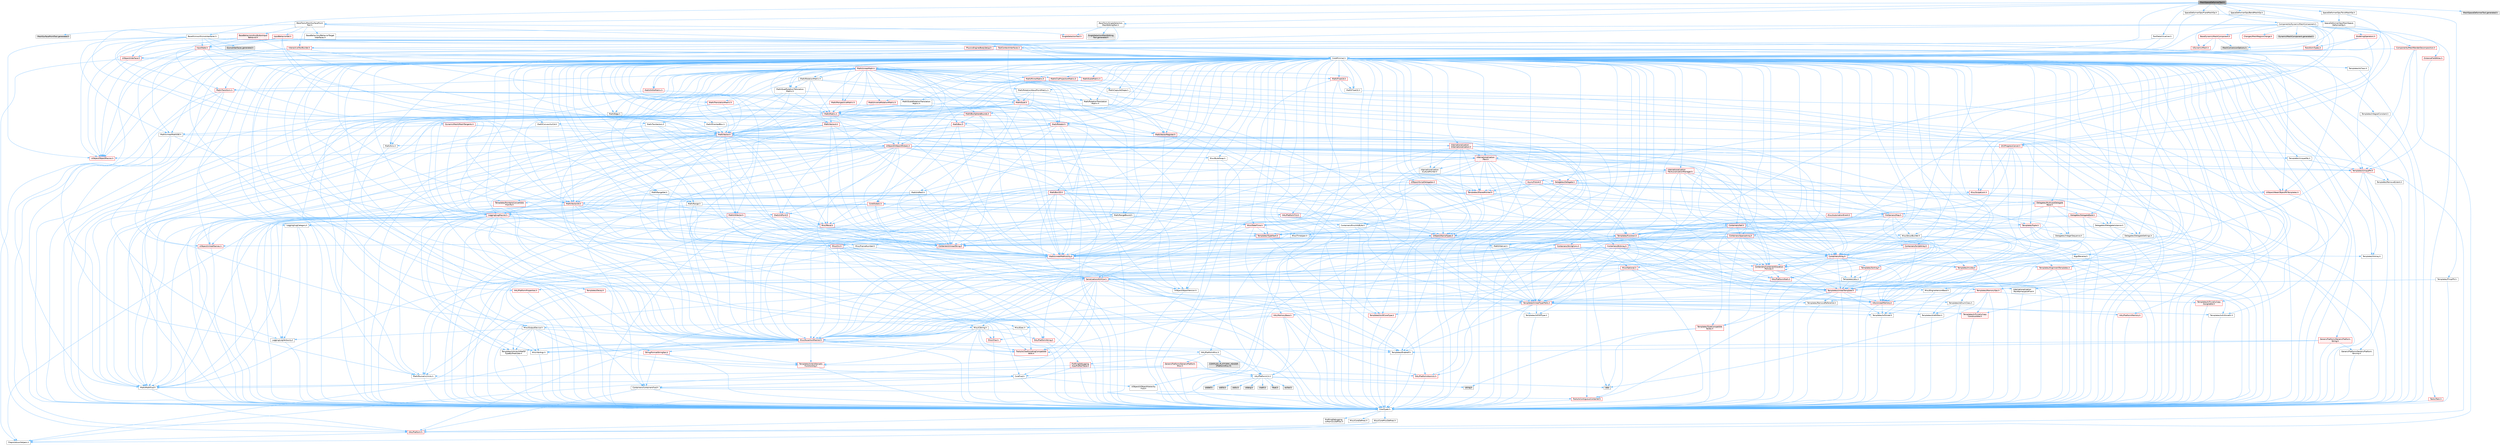 digraph "MeshSpaceDeformerTool.h"
{
 // INTERACTIVE_SVG=YES
 // LATEX_PDF_SIZE
  bgcolor="transparent";
  edge [fontname=Helvetica,fontsize=10,labelfontname=Helvetica,labelfontsize=10];
  node [fontname=Helvetica,fontsize=10,shape=box,height=0.2,width=0.4];
  Node1 [id="Node000001",label="MeshSpaceDeformerTool.h",height=0.2,width=0.4,color="gray40", fillcolor="grey60", style="filled", fontcolor="black",tooltip=" "];
  Node1 -> Node2 [id="edge1_Node000001_Node000002",color="steelblue1",style="solid",tooltip=" "];
  Node2 [id="Node000002",label="CoreMinimal.h",height=0.2,width=0.4,color="grey40", fillcolor="white", style="filled",URL="$d7/d67/CoreMinimal_8h.html",tooltip=" "];
  Node2 -> Node3 [id="edge2_Node000002_Node000003",color="steelblue1",style="solid",tooltip=" "];
  Node3 [id="Node000003",label="CoreTypes.h",height=0.2,width=0.4,color="grey40", fillcolor="white", style="filled",URL="$dc/dec/CoreTypes_8h.html",tooltip=" "];
  Node3 -> Node4 [id="edge3_Node000003_Node000004",color="steelblue1",style="solid",tooltip=" "];
  Node4 [id="Node000004",label="HAL/Platform.h",height=0.2,width=0.4,color="red", fillcolor="#FFF0F0", style="filled",URL="$d9/dd0/Platform_8h.html",tooltip=" "];
  Node4 -> Node8 [id="edge4_Node000004_Node000008",color="steelblue1",style="solid",tooltip=" "];
  Node8 [id="Node000008",label="PreprocessorHelpers.h",height=0.2,width=0.4,color="grey40", fillcolor="white", style="filled",URL="$db/ddb/PreprocessorHelpers_8h.html",tooltip=" "];
  Node3 -> Node14 [id="edge5_Node000003_Node000014",color="steelblue1",style="solid",tooltip=" "];
  Node14 [id="Node000014",label="ProfilingDebugging\l/UMemoryDefines.h",height=0.2,width=0.4,color="grey40", fillcolor="white", style="filled",URL="$d2/da2/UMemoryDefines_8h.html",tooltip=" "];
  Node3 -> Node15 [id="edge6_Node000003_Node000015",color="steelblue1",style="solid",tooltip=" "];
  Node15 [id="Node000015",label="Misc/CoreMiscDefines.h",height=0.2,width=0.4,color="grey40", fillcolor="white", style="filled",URL="$da/d38/CoreMiscDefines_8h.html",tooltip=" "];
  Node15 -> Node4 [id="edge7_Node000015_Node000004",color="steelblue1",style="solid",tooltip=" "];
  Node15 -> Node8 [id="edge8_Node000015_Node000008",color="steelblue1",style="solid",tooltip=" "];
  Node3 -> Node16 [id="edge9_Node000003_Node000016",color="steelblue1",style="solid",tooltip=" "];
  Node16 [id="Node000016",label="Misc/CoreDefines.h",height=0.2,width=0.4,color="grey40", fillcolor="white", style="filled",URL="$d3/dd2/CoreDefines_8h.html",tooltip=" "];
  Node2 -> Node17 [id="edge10_Node000002_Node000017",color="steelblue1",style="solid",tooltip=" "];
  Node17 [id="Node000017",label="CoreFwd.h",height=0.2,width=0.4,color="grey40", fillcolor="white", style="filled",URL="$d1/d1e/CoreFwd_8h.html",tooltip=" "];
  Node17 -> Node3 [id="edge11_Node000017_Node000003",color="steelblue1",style="solid",tooltip=" "];
  Node17 -> Node18 [id="edge12_Node000017_Node000018",color="steelblue1",style="solid",tooltip=" "];
  Node18 [id="Node000018",label="Containers/ContainersFwd.h",height=0.2,width=0.4,color="grey40", fillcolor="white", style="filled",URL="$d4/d0a/ContainersFwd_8h.html",tooltip=" "];
  Node18 -> Node4 [id="edge13_Node000018_Node000004",color="steelblue1",style="solid",tooltip=" "];
  Node18 -> Node3 [id="edge14_Node000018_Node000003",color="steelblue1",style="solid",tooltip=" "];
  Node18 -> Node19 [id="edge15_Node000018_Node000019",color="steelblue1",style="solid",tooltip=" "];
  Node19 [id="Node000019",label="Traits/IsContiguousContainer.h",height=0.2,width=0.4,color="red", fillcolor="#FFF0F0", style="filled",URL="$d5/d3c/IsContiguousContainer_8h.html",tooltip=" "];
  Node19 -> Node3 [id="edge16_Node000019_Node000003",color="steelblue1",style="solid",tooltip=" "];
  Node17 -> Node22 [id="edge17_Node000017_Node000022",color="steelblue1",style="solid",tooltip=" "];
  Node22 [id="Node000022",label="Math/MathFwd.h",height=0.2,width=0.4,color="grey40", fillcolor="white", style="filled",URL="$d2/d10/MathFwd_8h.html",tooltip=" "];
  Node22 -> Node4 [id="edge18_Node000022_Node000004",color="steelblue1",style="solid",tooltip=" "];
  Node17 -> Node23 [id="edge19_Node000017_Node000023",color="steelblue1",style="solid",tooltip=" "];
  Node23 [id="Node000023",label="UObject/UObjectHierarchy\lFwd.h",height=0.2,width=0.4,color="grey40", fillcolor="white", style="filled",URL="$d3/d13/UObjectHierarchyFwd_8h.html",tooltip=" "];
  Node2 -> Node23 [id="edge20_Node000002_Node000023",color="steelblue1",style="solid",tooltip=" "];
  Node2 -> Node18 [id="edge21_Node000002_Node000018",color="steelblue1",style="solid",tooltip=" "];
  Node2 -> Node24 [id="edge22_Node000002_Node000024",color="steelblue1",style="solid",tooltip=" "];
  Node24 [id="Node000024",label="Misc/VarArgs.h",height=0.2,width=0.4,color="grey40", fillcolor="white", style="filled",URL="$d5/d6f/VarArgs_8h.html",tooltip=" "];
  Node24 -> Node3 [id="edge23_Node000024_Node000003",color="steelblue1",style="solid",tooltip=" "];
  Node2 -> Node25 [id="edge24_Node000002_Node000025",color="steelblue1",style="solid",tooltip=" "];
  Node25 [id="Node000025",label="Logging/LogVerbosity.h",height=0.2,width=0.4,color="grey40", fillcolor="white", style="filled",URL="$d2/d8f/LogVerbosity_8h.html",tooltip=" "];
  Node25 -> Node3 [id="edge25_Node000025_Node000003",color="steelblue1",style="solid",tooltip=" "];
  Node2 -> Node26 [id="edge26_Node000002_Node000026",color="steelblue1",style="solid",tooltip=" "];
  Node26 [id="Node000026",label="Misc/OutputDevice.h",height=0.2,width=0.4,color="grey40", fillcolor="white", style="filled",URL="$d7/d32/OutputDevice_8h.html",tooltip=" "];
  Node26 -> Node17 [id="edge27_Node000026_Node000017",color="steelblue1",style="solid",tooltip=" "];
  Node26 -> Node3 [id="edge28_Node000026_Node000003",color="steelblue1",style="solid",tooltip=" "];
  Node26 -> Node25 [id="edge29_Node000026_Node000025",color="steelblue1",style="solid",tooltip=" "];
  Node26 -> Node24 [id="edge30_Node000026_Node000024",color="steelblue1",style="solid",tooltip=" "];
  Node26 -> Node27 [id="edge31_Node000026_Node000027",color="steelblue1",style="solid",tooltip=" "];
  Node27 [id="Node000027",label="Templates/IsArrayOrRefOf\lTypeByPredicate.h",height=0.2,width=0.4,color="grey40", fillcolor="white", style="filled",URL="$d6/da1/IsArrayOrRefOfTypeByPredicate_8h.html",tooltip=" "];
  Node27 -> Node3 [id="edge32_Node000027_Node000003",color="steelblue1",style="solid",tooltip=" "];
  Node26 -> Node28 [id="edge33_Node000026_Node000028",color="steelblue1",style="solid",tooltip=" "];
  Node28 [id="Node000028",label="Templates/IsValidVariadic\lFunctionArg.h",height=0.2,width=0.4,color="red", fillcolor="#FFF0F0", style="filled",URL="$d0/dc8/IsValidVariadicFunctionArg_8h.html",tooltip=" "];
  Node28 -> Node3 [id="edge34_Node000028_Node000003",color="steelblue1",style="solid",tooltip=" "];
  Node26 -> Node30 [id="edge35_Node000026_Node000030",color="steelblue1",style="solid",tooltip=" "];
  Node30 [id="Node000030",label="Traits/IsCharEncodingCompatible\lWith.h",height=0.2,width=0.4,color="red", fillcolor="#FFF0F0", style="filled",URL="$df/dd1/IsCharEncodingCompatibleWith_8h.html",tooltip=" "];
  Node2 -> Node32 [id="edge36_Node000002_Node000032",color="steelblue1",style="solid",tooltip=" "];
  Node32 [id="Node000032",label="HAL/PlatformCrt.h",height=0.2,width=0.4,color="grey40", fillcolor="white", style="filled",URL="$d8/d75/PlatformCrt_8h.html",tooltip=" "];
  Node32 -> Node33 [id="edge37_Node000032_Node000033",color="steelblue1",style="solid",tooltip=" "];
  Node33 [id="Node000033",label="new",height=0.2,width=0.4,color="grey60", fillcolor="#E0E0E0", style="filled",tooltip=" "];
  Node32 -> Node34 [id="edge38_Node000032_Node000034",color="steelblue1",style="solid",tooltip=" "];
  Node34 [id="Node000034",label="wchar.h",height=0.2,width=0.4,color="grey60", fillcolor="#E0E0E0", style="filled",tooltip=" "];
  Node32 -> Node35 [id="edge39_Node000032_Node000035",color="steelblue1",style="solid",tooltip=" "];
  Node35 [id="Node000035",label="stddef.h",height=0.2,width=0.4,color="grey60", fillcolor="#E0E0E0", style="filled",tooltip=" "];
  Node32 -> Node36 [id="edge40_Node000032_Node000036",color="steelblue1",style="solid",tooltip=" "];
  Node36 [id="Node000036",label="stdlib.h",height=0.2,width=0.4,color="grey60", fillcolor="#E0E0E0", style="filled",tooltip=" "];
  Node32 -> Node37 [id="edge41_Node000032_Node000037",color="steelblue1",style="solid",tooltip=" "];
  Node37 [id="Node000037",label="stdio.h",height=0.2,width=0.4,color="grey60", fillcolor="#E0E0E0", style="filled",tooltip=" "];
  Node32 -> Node38 [id="edge42_Node000032_Node000038",color="steelblue1",style="solid",tooltip=" "];
  Node38 [id="Node000038",label="stdarg.h",height=0.2,width=0.4,color="grey60", fillcolor="#E0E0E0", style="filled",tooltip=" "];
  Node32 -> Node39 [id="edge43_Node000032_Node000039",color="steelblue1",style="solid",tooltip=" "];
  Node39 [id="Node000039",label="math.h",height=0.2,width=0.4,color="grey60", fillcolor="#E0E0E0", style="filled",tooltip=" "];
  Node32 -> Node40 [id="edge44_Node000032_Node000040",color="steelblue1",style="solid",tooltip=" "];
  Node40 [id="Node000040",label="float.h",height=0.2,width=0.4,color="grey60", fillcolor="#E0E0E0", style="filled",tooltip=" "];
  Node32 -> Node41 [id="edge45_Node000032_Node000041",color="steelblue1",style="solid",tooltip=" "];
  Node41 [id="Node000041",label="string.h",height=0.2,width=0.4,color="grey60", fillcolor="#E0E0E0", style="filled",tooltip=" "];
  Node2 -> Node42 [id="edge46_Node000002_Node000042",color="steelblue1",style="solid",tooltip=" "];
  Node42 [id="Node000042",label="HAL/PlatformMisc.h",height=0.2,width=0.4,color="grey40", fillcolor="white", style="filled",URL="$d0/df5/PlatformMisc_8h.html",tooltip=" "];
  Node42 -> Node3 [id="edge47_Node000042_Node000003",color="steelblue1",style="solid",tooltip=" "];
  Node42 -> Node43 [id="edge48_Node000042_Node000043",color="steelblue1",style="solid",tooltip=" "];
  Node43 [id="Node000043",label="GenericPlatform/GenericPlatform\lMisc.h",height=0.2,width=0.4,color="red", fillcolor="#FFF0F0", style="filled",URL="$db/d9a/GenericPlatformMisc_8h.html",tooltip=" "];
  Node43 -> Node17 [id="edge49_Node000043_Node000017",color="steelblue1",style="solid",tooltip=" "];
  Node43 -> Node3 [id="edge50_Node000043_Node000003",color="steelblue1",style="solid",tooltip=" "];
  Node43 -> Node32 [id="edge51_Node000043_Node000032",color="steelblue1",style="solid",tooltip=" "];
  Node43 -> Node47 [id="edge52_Node000043_Node000047",color="steelblue1",style="solid",tooltip=" "];
  Node47 [id="Node000047",label="Math/NumericLimits.h",height=0.2,width=0.4,color="grey40", fillcolor="white", style="filled",URL="$df/d1b/NumericLimits_8h.html",tooltip=" "];
  Node47 -> Node3 [id="edge53_Node000047_Node000003",color="steelblue1",style="solid",tooltip=" "];
  Node42 -> Node52 [id="edge54_Node000042_Node000052",color="steelblue1",style="solid",tooltip=" "];
  Node52 [id="Node000052",label="COMPILED_PLATFORM_HEADER\l(PlatformMisc.h)",height=0.2,width=0.4,color="grey60", fillcolor="#E0E0E0", style="filled",tooltip=" "];
  Node42 -> Node53 [id="edge55_Node000042_Node000053",color="steelblue1",style="solid",tooltip=" "];
  Node53 [id="Node000053",label="ProfilingDebugging\l/CpuProfilerTrace.h",height=0.2,width=0.4,color="red", fillcolor="#FFF0F0", style="filled",URL="$da/dcb/CpuProfilerTrace_8h.html",tooltip=" "];
  Node53 -> Node3 [id="edge56_Node000053_Node000003",color="steelblue1",style="solid",tooltip=" "];
  Node53 -> Node18 [id="edge57_Node000053_Node000018",color="steelblue1",style="solid",tooltip=" "];
  Node53 -> Node54 [id="edge58_Node000053_Node000054",color="steelblue1",style="solid",tooltip=" "];
  Node54 [id="Node000054",label="HAL/PlatformAtomics.h",height=0.2,width=0.4,color="red", fillcolor="#FFF0F0", style="filled",URL="$d3/d36/PlatformAtomics_8h.html",tooltip=" "];
  Node54 -> Node3 [id="edge59_Node000054_Node000003",color="steelblue1",style="solid",tooltip=" "];
  Node53 -> Node8 [id="edge60_Node000053_Node000008",color="steelblue1",style="solid",tooltip=" "];
  Node2 -> Node61 [id="edge61_Node000002_Node000061",color="steelblue1",style="solid",tooltip=" "];
  Node61 [id="Node000061",label="Misc/AssertionMacros.h",height=0.2,width=0.4,color="red", fillcolor="#FFF0F0", style="filled",URL="$d0/dfa/AssertionMacros_8h.html",tooltip=" "];
  Node61 -> Node3 [id="edge62_Node000061_Node000003",color="steelblue1",style="solid",tooltip=" "];
  Node61 -> Node4 [id="edge63_Node000061_Node000004",color="steelblue1",style="solid",tooltip=" "];
  Node61 -> Node42 [id="edge64_Node000061_Node000042",color="steelblue1",style="solid",tooltip=" "];
  Node61 -> Node8 [id="edge65_Node000061_Node000008",color="steelblue1",style="solid",tooltip=" "];
  Node61 -> Node62 [id="edge66_Node000061_Node000062",color="steelblue1",style="solid",tooltip=" "];
  Node62 [id="Node000062",label="Templates/EnableIf.h",height=0.2,width=0.4,color="grey40", fillcolor="white", style="filled",URL="$d7/d60/EnableIf_8h.html",tooltip=" "];
  Node62 -> Node3 [id="edge67_Node000062_Node000003",color="steelblue1",style="solid",tooltip=" "];
  Node61 -> Node27 [id="edge68_Node000061_Node000027",color="steelblue1",style="solid",tooltip=" "];
  Node61 -> Node28 [id="edge69_Node000061_Node000028",color="steelblue1",style="solid",tooltip=" "];
  Node61 -> Node30 [id="edge70_Node000061_Node000030",color="steelblue1",style="solid",tooltip=" "];
  Node61 -> Node24 [id="edge71_Node000061_Node000024",color="steelblue1",style="solid",tooltip=" "];
  Node61 -> Node63 [id="edge72_Node000061_Node000063",color="steelblue1",style="solid",tooltip=" "];
  Node63 [id="Node000063",label="String/FormatStringSan.h",height=0.2,width=0.4,color="red", fillcolor="#FFF0F0", style="filled",URL="$d3/d8b/FormatStringSan_8h.html",tooltip=" "];
  Node63 -> Node3 [id="edge73_Node000063_Node000003",color="steelblue1",style="solid",tooltip=" "];
  Node63 -> Node28 [id="edge74_Node000063_Node000028",color="steelblue1",style="solid",tooltip=" "];
  Node63 -> Node18 [id="edge75_Node000063_Node000018",color="steelblue1",style="solid",tooltip=" "];
  Node2 -> Node70 [id="edge76_Node000002_Node000070",color="steelblue1",style="solid",tooltip=" "];
  Node70 [id="Node000070",label="Templates/IsPointer.h",height=0.2,width=0.4,color="grey40", fillcolor="white", style="filled",URL="$d7/d05/IsPointer_8h.html",tooltip=" "];
  Node70 -> Node3 [id="edge77_Node000070_Node000003",color="steelblue1",style="solid",tooltip=" "];
  Node2 -> Node71 [id="edge78_Node000002_Node000071",color="steelblue1",style="solid",tooltip=" "];
  Node71 [id="Node000071",label="HAL/PlatformMemory.h",height=0.2,width=0.4,color="red", fillcolor="#FFF0F0", style="filled",URL="$de/d68/PlatformMemory_8h.html",tooltip=" "];
  Node71 -> Node3 [id="edge79_Node000071_Node000003",color="steelblue1",style="solid",tooltip=" "];
  Node2 -> Node54 [id="edge80_Node000002_Node000054",color="steelblue1",style="solid",tooltip=" "];
  Node2 -> Node76 [id="edge81_Node000002_Node000076",color="steelblue1",style="solid",tooltip=" "];
  Node76 [id="Node000076",label="Misc/Exec.h",height=0.2,width=0.4,color="grey40", fillcolor="white", style="filled",URL="$de/ddb/Exec_8h.html",tooltip=" "];
  Node76 -> Node3 [id="edge82_Node000076_Node000003",color="steelblue1",style="solid",tooltip=" "];
  Node76 -> Node61 [id="edge83_Node000076_Node000061",color="steelblue1",style="solid",tooltip=" "];
  Node2 -> Node77 [id="edge84_Node000002_Node000077",color="steelblue1",style="solid",tooltip=" "];
  Node77 [id="Node000077",label="HAL/MemoryBase.h",height=0.2,width=0.4,color="red", fillcolor="#FFF0F0", style="filled",URL="$d6/d9f/MemoryBase_8h.html",tooltip=" "];
  Node77 -> Node3 [id="edge85_Node000077_Node000003",color="steelblue1",style="solid",tooltip=" "];
  Node77 -> Node54 [id="edge86_Node000077_Node000054",color="steelblue1",style="solid",tooltip=" "];
  Node77 -> Node32 [id="edge87_Node000077_Node000032",color="steelblue1",style="solid",tooltip=" "];
  Node77 -> Node76 [id="edge88_Node000077_Node000076",color="steelblue1",style="solid",tooltip=" "];
  Node77 -> Node26 [id="edge89_Node000077_Node000026",color="steelblue1",style="solid",tooltip=" "];
  Node2 -> Node87 [id="edge90_Node000002_Node000087",color="steelblue1",style="solid",tooltip=" "];
  Node87 [id="Node000087",label="HAL/UnrealMemory.h",height=0.2,width=0.4,color="red", fillcolor="#FFF0F0", style="filled",URL="$d9/d96/UnrealMemory_8h.html",tooltip=" "];
  Node87 -> Node3 [id="edge91_Node000087_Node000003",color="steelblue1",style="solid",tooltip=" "];
  Node87 -> Node77 [id="edge92_Node000087_Node000077",color="steelblue1",style="solid",tooltip=" "];
  Node87 -> Node71 [id="edge93_Node000087_Node000071",color="steelblue1",style="solid",tooltip=" "];
  Node87 -> Node70 [id="edge94_Node000087_Node000070",color="steelblue1",style="solid",tooltip=" "];
  Node2 -> Node89 [id="edge95_Node000002_Node000089",color="steelblue1",style="solid",tooltip=" "];
  Node89 [id="Node000089",label="Templates/IsArithmetic.h",height=0.2,width=0.4,color="grey40", fillcolor="white", style="filled",URL="$d2/d5d/IsArithmetic_8h.html",tooltip=" "];
  Node89 -> Node3 [id="edge96_Node000089_Node000003",color="steelblue1",style="solid",tooltip=" "];
  Node2 -> Node83 [id="edge97_Node000002_Node000083",color="steelblue1",style="solid",tooltip=" "];
  Node83 [id="Node000083",label="Templates/AndOrNot.h",height=0.2,width=0.4,color="grey40", fillcolor="white", style="filled",URL="$db/d0a/AndOrNot_8h.html",tooltip=" "];
  Node83 -> Node3 [id="edge98_Node000083_Node000003",color="steelblue1",style="solid",tooltip=" "];
  Node2 -> Node90 [id="edge99_Node000002_Node000090",color="steelblue1",style="solid",tooltip=" "];
  Node90 [id="Node000090",label="Templates/IsPODType.h",height=0.2,width=0.4,color="grey40", fillcolor="white", style="filled",URL="$d7/db1/IsPODType_8h.html",tooltip=" "];
  Node90 -> Node3 [id="edge100_Node000090_Node000003",color="steelblue1",style="solid",tooltip=" "];
  Node2 -> Node91 [id="edge101_Node000002_Node000091",color="steelblue1",style="solid",tooltip=" "];
  Node91 [id="Node000091",label="Templates/IsUECoreType.h",height=0.2,width=0.4,color="red", fillcolor="#FFF0F0", style="filled",URL="$d1/db8/IsUECoreType_8h.html",tooltip=" "];
  Node91 -> Node3 [id="edge102_Node000091_Node000003",color="steelblue1",style="solid",tooltip=" "];
  Node2 -> Node84 [id="edge103_Node000002_Node000084",color="steelblue1",style="solid",tooltip=" "];
  Node84 [id="Node000084",label="Templates/IsTriviallyCopy\lConstructible.h",height=0.2,width=0.4,color="red", fillcolor="#FFF0F0", style="filled",URL="$d3/d78/IsTriviallyCopyConstructible_8h.html",tooltip=" "];
  Node84 -> Node3 [id="edge104_Node000084_Node000003",color="steelblue1",style="solid",tooltip=" "];
  Node2 -> Node92 [id="edge105_Node000002_Node000092",color="steelblue1",style="solid",tooltip=" "];
  Node92 [id="Node000092",label="Templates/UnrealTypeTraits.h",height=0.2,width=0.4,color="red", fillcolor="#FFF0F0", style="filled",URL="$d2/d2d/UnrealTypeTraits_8h.html",tooltip=" "];
  Node92 -> Node3 [id="edge106_Node000092_Node000003",color="steelblue1",style="solid",tooltip=" "];
  Node92 -> Node70 [id="edge107_Node000092_Node000070",color="steelblue1",style="solid",tooltip=" "];
  Node92 -> Node61 [id="edge108_Node000092_Node000061",color="steelblue1",style="solid",tooltip=" "];
  Node92 -> Node83 [id="edge109_Node000092_Node000083",color="steelblue1",style="solid",tooltip=" "];
  Node92 -> Node62 [id="edge110_Node000092_Node000062",color="steelblue1",style="solid",tooltip=" "];
  Node92 -> Node89 [id="edge111_Node000092_Node000089",color="steelblue1",style="solid",tooltip=" "];
  Node92 -> Node90 [id="edge112_Node000092_Node000090",color="steelblue1",style="solid",tooltip=" "];
  Node92 -> Node91 [id="edge113_Node000092_Node000091",color="steelblue1",style="solid",tooltip=" "];
  Node92 -> Node84 [id="edge114_Node000092_Node000084",color="steelblue1",style="solid",tooltip=" "];
  Node2 -> Node62 [id="edge115_Node000002_Node000062",color="steelblue1",style="solid",tooltip=" "];
  Node2 -> Node94 [id="edge116_Node000002_Node000094",color="steelblue1",style="solid",tooltip=" "];
  Node94 [id="Node000094",label="Templates/RemoveReference.h",height=0.2,width=0.4,color="grey40", fillcolor="white", style="filled",URL="$da/dbe/RemoveReference_8h.html",tooltip=" "];
  Node94 -> Node3 [id="edge117_Node000094_Node000003",color="steelblue1",style="solid",tooltip=" "];
  Node2 -> Node95 [id="edge118_Node000002_Node000095",color="steelblue1",style="solid",tooltip=" "];
  Node95 [id="Node000095",label="Templates/IntegralConstant.h",height=0.2,width=0.4,color="grey40", fillcolor="white", style="filled",URL="$db/d1b/IntegralConstant_8h.html",tooltip=" "];
  Node95 -> Node3 [id="edge119_Node000095_Node000003",color="steelblue1",style="solid",tooltip=" "];
  Node2 -> Node96 [id="edge120_Node000002_Node000096",color="steelblue1",style="solid",tooltip=" "];
  Node96 [id="Node000096",label="Templates/IsClass.h",height=0.2,width=0.4,color="grey40", fillcolor="white", style="filled",URL="$db/dcb/IsClass_8h.html",tooltip=" "];
  Node96 -> Node3 [id="edge121_Node000096_Node000003",color="steelblue1",style="solid",tooltip=" "];
  Node2 -> Node97 [id="edge122_Node000002_Node000097",color="steelblue1",style="solid",tooltip=" "];
  Node97 [id="Node000097",label="Templates/TypeCompatible\lBytes.h",height=0.2,width=0.4,color="red", fillcolor="#FFF0F0", style="filled",URL="$df/d0a/TypeCompatibleBytes_8h.html",tooltip=" "];
  Node97 -> Node3 [id="edge123_Node000097_Node000003",color="steelblue1",style="solid",tooltip=" "];
  Node97 -> Node41 [id="edge124_Node000097_Node000041",color="steelblue1",style="solid",tooltip=" "];
  Node97 -> Node33 [id="edge125_Node000097_Node000033",color="steelblue1",style="solid",tooltip=" "];
  Node2 -> Node19 [id="edge126_Node000002_Node000019",color="steelblue1",style="solid",tooltip=" "];
  Node2 -> Node98 [id="edge127_Node000002_Node000098",color="steelblue1",style="solid",tooltip=" "];
  Node98 [id="Node000098",label="Templates/UnrealTemplate.h",height=0.2,width=0.4,color="red", fillcolor="#FFF0F0", style="filled",URL="$d4/d24/UnrealTemplate_8h.html",tooltip=" "];
  Node98 -> Node3 [id="edge128_Node000098_Node000003",color="steelblue1",style="solid",tooltip=" "];
  Node98 -> Node70 [id="edge129_Node000098_Node000070",color="steelblue1",style="solid",tooltip=" "];
  Node98 -> Node87 [id="edge130_Node000098_Node000087",color="steelblue1",style="solid",tooltip=" "];
  Node98 -> Node92 [id="edge131_Node000098_Node000092",color="steelblue1",style="solid",tooltip=" "];
  Node98 -> Node94 [id="edge132_Node000098_Node000094",color="steelblue1",style="solid",tooltip=" "];
  Node98 -> Node97 [id="edge133_Node000098_Node000097",color="steelblue1",style="solid",tooltip=" "];
  Node98 -> Node19 [id="edge134_Node000098_Node000019",color="steelblue1",style="solid",tooltip=" "];
  Node2 -> Node47 [id="edge135_Node000002_Node000047",color="steelblue1",style="solid",tooltip=" "];
  Node2 -> Node102 [id="edge136_Node000002_Node000102",color="steelblue1",style="solid",tooltip=" "];
  Node102 [id="Node000102",label="HAL/PlatformMath.h",height=0.2,width=0.4,color="red", fillcolor="#FFF0F0", style="filled",URL="$dc/d53/PlatformMath_8h.html",tooltip=" "];
  Node102 -> Node3 [id="edge137_Node000102_Node000003",color="steelblue1",style="solid",tooltip=" "];
  Node2 -> Node85 [id="edge138_Node000002_Node000085",color="steelblue1",style="solid",tooltip=" "];
  Node85 [id="Node000085",label="Templates/IsTriviallyCopy\lAssignable.h",height=0.2,width=0.4,color="red", fillcolor="#FFF0F0", style="filled",URL="$d2/df2/IsTriviallyCopyAssignable_8h.html",tooltip=" "];
  Node85 -> Node3 [id="edge139_Node000085_Node000003",color="steelblue1",style="solid",tooltip=" "];
  Node2 -> Node110 [id="edge140_Node000002_Node000110",color="steelblue1",style="solid",tooltip=" "];
  Node110 [id="Node000110",label="Templates/MemoryOps.h",height=0.2,width=0.4,color="red", fillcolor="#FFF0F0", style="filled",URL="$db/dea/MemoryOps_8h.html",tooltip=" "];
  Node110 -> Node3 [id="edge141_Node000110_Node000003",color="steelblue1",style="solid",tooltip=" "];
  Node110 -> Node87 [id="edge142_Node000110_Node000087",color="steelblue1",style="solid",tooltip=" "];
  Node110 -> Node85 [id="edge143_Node000110_Node000085",color="steelblue1",style="solid",tooltip=" "];
  Node110 -> Node84 [id="edge144_Node000110_Node000084",color="steelblue1",style="solid",tooltip=" "];
  Node110 -> Node92 [id="edge145_Node000110_Node000092",color="steelblue1",style="solid",tooltip=" "];
  Node110 -> Node33 [id="edge146_Node000110_Node000033",color="steelblue1",style="solid",tooltip=" "];
  Node2 -> Node111 [id="edge147_Node000002_Node000111",color="steelblue1",style="solid",tooltip=" "];
  Node111 [id="Node000111",label="Containers/ContainerAllocation\lPolicies.h",height=0.2,width=0.4,color="red", fillcolor="#FFF0F0", style="filled",URL="$d7/dff/ContainerAllocationPolicies_8h.html",tooltip=" "];
  Node111 -> Node3 [id="edge148_Node000111_Node000003",color="steelblue1",style="solid",tooltip=" "];
  Node111 -> Node111 [id="edge149_Node000111_Node000111",color="steelblue1",style="solid",tooltip=" "];
  Node111 -> Node102 [id="edge150_Node000111_Node000102",color="steelblue1",style="solid",tooltip=" "];
  Node111 -> Node87 [id="edge151_Node000111_Node000087",color="steelblue1",style="solid",tooltip=" "];
  Node111 -> Node47 [id="edge152_Node000111_Node000047",color="steelblue1",style="solid",tooltip=" "];
  Node111 -> Node61 [id="edge153_Node000111_Node000061",color="steelblue1",style="solid",tooltip=" "];
  Node111 -> Node110 [id="edge154_Node000111_Node000110",color="steelblue1",style="solid",tooltip=" "];
  Node111 -> Node97 [id="edge155_Node000111_Node000097",color="steelblue1",style="solid",tooltip=" "];
  Node2 -> Node114 [id="edge156_Node000002_Node000114",color="steelblue1",style="solid",tooltip=" "];
  Node114 [id="Node000114",label="Templates/IsEnumClass.h",height=0.2,width=0.4,color="grey40", fillcolor="white", style="filled",URL="$d7/d15/IsEnumClass_8h.html",tooltip=" "];
  Node114 -> Node3 [id="edge157_Node000114_Node000003",color="steelblue1",style="solid",tooltip=" "];
  Node114 -> Node83 [id="edge158_Node000114_Node000083",color="steelblue1",style="solid",tooltip=" "];
  Node2 -> Node115 [id="edge159_Node000002_Node000115",color="steelblue1",style="solid",tooltip=" "];
  Node115 [id="Node000115",label="HAL/PlatformProperties.h",height=0.2,width=0.4,color="red", fillcolor="#FFF0F0", style="filled",URL="$d9/db0/PlatformProperties_8h.html",tooltip=" "];
  Node115 -> Node3 [id="edge160_Node000115_Node000003",color="steelblue1",style="solid",tooltip=" "];
  Node2 -> Node118 [id="edge161_Node000002_Node000118",color="steelblue1",style="solid",tooltip=" "];
  Node118 [id="Node000118",label="Misc/EngineVersionBase.h",height=0.2,width=0.4,color="grey40", fillcolor="white", style="filled",URL="$d5/d2b/EngineVersionBase_8h.html",tooltip=" "];
  Node118 -> Node3 [id="edge162_Node000118_Node000003",color="steelblue1",style="solid",tooltip=" "];
  Node2 -> Node119 [id="edge163_Node000002_Node000119",color="steelblue1",style="solid",tooltip=" "];
  Node119 [id="Node000119",label="Internationalization\l/TextNamespaceFwd.h",height=0.2,width=0.4,color="grey40", fillcolor="white", style="filled",URL="$d8/d97/TextNamespaceFwd_8h.html",tooltip=" "];
  Node119 -> Node3 [id="edge164_Node000119_Node000003",color="steelblue1",style="solid",tooltip=" "];
  Node2 -> Node120 [id="edge165_Node000002_Node000120",color="steelblue1",style="solid",tooltip=" "];
  Node120 [id="Node000120",label="Serialization/Archive.h",height=0.2,width=0.4,color="red", fillcolor="#FFF0F0", style="filled",URL="$d7/d3b/Archive_8h.html",tooltip=" "];
  Node120 -> Node17 [id="edge166_Node000120_Node000017",color="steelblue1",style="solid",tooltip=" "];
  Node120 -> Node3 [id="edge167_Node000120_Node000003",color="steelblue1",style="solid",tooltip=" "];
  Node120 -> Node115 [id="edge168_Node000120_Node000115",color="steelblue1",style="solid",tooltip=" "];
  Node120 -> Node119 [id="edge169_Node000120_Node000119",color="steelblue1",style="solid",tooltip=" "];
  Node120 -> Node22 [id="edge170_Node000120_Node000022",color="steelblue1",style="solid",tooltip=" "];
  Node120 -> Node61 [id="edge171_Node000120_Node000061",color="steelblue1",style="solid",tooltip=" "];
  Node120 -> Node118 [id="edge172_Node000120_Node000118",color="steelblue1",style="solid",tooltip=" "];
  Node120 -> Node24 [id="edge173_Node000120_Node000024",color="steelblue1",style="solid",tooltip=" "];
  Node120 -> Node62 [id="edge174_Node000120_Node000062",color="steelblue1",style="solid",tooltip=" "];
  Node120 -> Node27 [id="edge175_Node000120_Node000027",color="steelblue1",style="solid",tooltip=" "];
  Node120 -> Node114 [id="edge176_Node000120_Node000114",color="steelblue1",style="solid",tooltip=" "];
  Node120 -> Node28 [id="edge177_Node000120_Node000028",color="steelblue1",style="solid",tooltip=" "];
  Node120 -> Node98 [id="edge178_Node000120_Node000098",color="steelblue1",style="solid",tooltip=" "];
  Node120 -> Node30 [id="edge179_Node000120_Node000030",color="steelblue1",style="solid",tooltip=" "];
  Node120 -> Node123 [id="edge180_Node000120_Node000123",color="steelblue1",style="solid",tooltip=" "];
  Node123 [id="Node000123",label="UObject/ObjectVersion.h",height=0.2,width=0.4,color="grey40", fillcolor="white", style="filled",URL="$da/d63/ObjectVersion_8h.html",tooltip=" "];
  Node123 -> Node3 [id="edge181_Node000123_Node000003",color="steelblue1",style="solid",tooltip=" "];
  Node2 -> Node124 [id="edge182_Node000002_Node000124",color="steelblue1",style="solid",tooltip=" "];
  Node124 [id="Node000124",label="Templates/Less.h",height=0.2,width=0.4,color="grey40", fillcolor="white", style="filled",URL="$de/dc8/Less_8h.html",tooltip=" "];
  Node124 -> Node3 [id="edge183_Node000124_Node000003",color="steelblue1",style="solid",tooltip=" "];
  Node124 -> Node98 [id="edge184_Node000124_Node000098",color="steelblue1",style="solid",tooltip=" "];
  Node2 -> Node125 [id="edge185_Node000002_Node000125",color="steelblue1",style="solid",tooltip=" "];
  Node125 [id="Node000125",label="Templates/Sorting.h",height=0.2,width=0.4,color="red", fillcolor="#FFF0F0", style="filled",URL="$d3/d9e/Sorting_8h.html",tooltip=" "];
  Node125 -> Node3 [id="edge186_Node000125_Node000003",color="steelblue1",style="solid",tooltip=" "];
  Node125 -> Node102 [id="edge187_Node000125_Node000102",color="steelblue1",style="solid",tooltip=" "];
  Node125 -> Node124 [id="edge188_Node000125_Node000124",color="steelblue1",style="solid",tooltip=" "];
  Node2 -> Node136 [id="edge189_Node000002_Node000136",color="steelblue1",style="solid",tooltip=" "];
  Node136 [id="Node000136",label="Misc/Char.h",height=0.2,width=0.4,color="red", fillcolor="#FFF0F0", style="filled",URL="$d0/d58/Char_8h.html",tooltip=" "];
  Node136 -> Node3 [id="edge190_Node000136_Node000003",color="steelblue1",style="solid",tooltip=" "];
  Node2 -> Node139 [id="edge191_Node000002_Node000139",color="steelblue1",style="solid",tooltip=" "];
  Node139 [id="Node000139",label="GenericPlatform/GenericPlatform\lStricmp.h",height=0.2,width=0.4,color="grey40", fillcolor="white", style="filled",URL="$d2/d86/GenericPlatformStricmp_8h.html",tooltip=" "];
  Node139 -> Node3 [id="edge192_Node000139_Node000003",color="steelblue1",style="solid",tooltip=" "];
  Node2 -> Node140 [id="edge193_Node000002_Node000140",color="steelblue1",style="solid",tooltip=" "];
  Node140 [id="Node000140",label="GenericPlatform/GenericPlatform\lString.h",height=0.2,width=0.4,color="red", fillcolor="#FFF0F0", style="filled",URL="$dd/d20/GenericPlatformString_8h.html",tooltip=" "];
  Node140 -> Node3 [id="edge194_Node000140_Node000003",color="steelblue1",style="solid",tooltip=" "];
  Node140 -> Node139 [id="edge195_Node000140_Node000139",color="steelblue1",style="solid",tooltip=" "];
  Node140 -> Node62 [id="edge196_Node000140_Node000062",color="steelblue1",style="solid",tooltip=" "];
  Node140 -> Node30 [id="edge197_Node000140_Node000030",color="steelblue1",style="solid",tooltip=" "];
  Node2 -> Node73 [id="edge198_Node000002_Node000073",color="steelblue1",style="solid",tooltip=" "];
  Node73 [id="Node000073",label="HAL/PlatformString.h",height=0.2,width=0.4,color="red", fillcolor="#FFF0F0", style="filled",URL="$db/db5/PlatformString_8h.html",tooltip=" "];
  Node73 -> Node3 [id="edge199_Node000073_Node000003",color="steelblue1",style="solid",tooltip=" "];
  Node2 -> Node143 [id="edge200_Node000002_Node000143",color="steelblue1",style="solid",tooltip=" "];
  Node143 [id="Node000143",label="Misc/CString.h",height=0.2,width=0.4,color="grey40", fillcolor="white", style="filled",URL="$d2/d49/CString_8h.html",tooltip=" "];
  Node143 -> Node3 [id="edge201_Node000143_Node000003",color="steelblue1",style="solid",tooltip=" "];
  Node143 -> Node32 [id="edge202_Node000143_Node000032",color="steelblue1",style="solid",tooltip=" "];
  Node143 -> Node73 [id="edge203_Node000143_Node000073",color="steelblue1",style="solid",tooltip=" "];
  Node143 -> Node61 [id="edge204_Node000143_Node000061",color="steelblue1",style="solid",tooltip=" "];
  Node143 -> Node136 [id="edge205_Node000143_Node000136",color="steelblue1",style="solid",tooltip=" "];
  Node143 -> Node24 [id="edge206_Node000143_Node000024",color="steelblue1",style="solid",tooltip=" "];
  Node143 -> Node27 [id="edge207_Node000143_Node000027",color="steelblue1",style="solid",tooltip=" "];
  Node143 -> Node28 [id="edge208_Node000143_Node000028",color="steelblue1",style="solid",tooltip=" "];
  Node143 -> Node30 [id="edge209_Node000143_Node000030",color="steelblue1",style="solid",tooltip=" "];
  Node2 -> Node144 [id="edge210_Node000002_Node000144",color="steelblue1",style="solid",tooltip=" "];
  Node144 [id="Node000144",label="Misc/Crc.h",height=0.2,width=0.4,color="red", fillcolor="#FFF0F0", style="filled",URL="$d4/dd2/Crc_8h.html",tooltip=" "];
  Node144 -> Node3 [id="edge211_Node000144_Node000003",color="steelblue1",style="solid",tooltip=" "];
  Node144 -> Node73 [id="edge212_Node000144_Node000073",color="steelblue1",style="solid",tooltip=" "];
  Node144 -> Node61 [id="edge213_Node000144_Node000061",color="steelblue1",style="solid",tooltip=" "];
  Node144 -> Node143 [id="edge214_Node000144_Node000143",color="steelblue1",style="solid",tooltip=" "];
  Node144 -> Node136 [id="edge215_Node000144_Node000136",color="steelblue1",style="solid",tooltip=" "];
  Node144 -> Node92 [id="edge216_Node000144_Node000092",color="steelblue1",style="solid",tooltip=" "];
  Node2 -> Node135 [id="edge217_Node000002_Node000135",color="steelblue1",style="solid",tooltip=" "];
  Node135 [id="Node000135",label="Math/UnrealMathUtility.h",height=0.2,width=0.4,color="red", fillcolor="#FFF0F0", style="filled",URL="$db/db8/UnrealMathUtility_8h.html",tooltip=" "];
  Node135 -> Node3 [id="edge218_Node000135_Node000003",color="steelblue1",style="solid",tooltip=" "];
  Node135 -> Node61 [id="edge219_Node000135_Node000061",color="steelblue1",style="solid",tooltip=" "];
  Node135 -> Node102 [id="edge220_Node000135_Node000102",color="steelblue1",style="solid",tooltip=" "];
  Node135 -> Node22 [id="edge221_Node000135_Node000022",color="steelblue1",style="solid",tooltip=" "];
  Node2 -> Node145 [id="edge222_Node000002_Node000145",color="steelblue1",style="solid",tooltip=" "];
  Node145 [id="Node000145",label="Containers/UnrealString.h",height=0.2,width=0.4,color="red", fillcolor="#FFF0F0", style="filled",URL="$d5/dba/UnrealString_8h.html",tooltip=" "];
  Node2 -> Node149 [id="edge223_Node000002_Node000149",color="steelblue1",style="solid",tooltip=" "];
  Node149 [id="Node000149",label="Containers/Array.h",height=0.2,width=0.4,color="red", fillcolor="#FFF0F0", style="filled",URL="$df/dd0/Array_8h.html",tooltip=" "];
  Node149 -> Node3 [id="edge224_Node000149_Node000003",color="steelblue1",style="solid",tooltip=" "];
  Node149 -> Node61 [id="edge225_Node000149_Node000061",color="steelblue1",style="solid",tooltip=" "];
  Node149 -> Node87 [id="edge226_Node000149_Node000087",color="steelblue1",style="solid",tooltip=" "];
  Node149 -> Node92 [id="edge227_Node000149_Node000092",color="steelblue1",style="solid",tooltip=" "];
  Node149 -> Node98 [id="edge228_Node000149_Node000098",color="steelblue1",style="solid",tooltip=" "];
  Node149 -> Node111 [id="edge229_Node000149_Node000111",color="steelblue1",style="solid",tooltip=" "];
  Node149 -> Node120 [id="edge230_Node000149_Node000120",color="steelblue1",style="solid",tooltip=" "];
  Node149 -> Node128 [id="edge231_Node000149_Node000128",color="steelblue1",style="solid",tooltip=" "];
  Node128 [id="Node000128",label="Templates/Invoke.h",height=0.2,width=0.4,color="red", fillcolor="#FFF0F0", style="filled",URL="$d7/deb/Invoke_8h.html",tooltip=" "];
  Node128 -> Node3 [id="edge232_Node000128_Node000003",color="steelblue1",style="solid",tooltip=" "];
  Node128 -> Node98 [id="edge233_Node000128_Node000098",color="steelblue1",style="solid",tooltip=" "];
  Node149 -> Node124 [id="edge234_Node000149_Node000124",color="steelblue1",style="solid",tooltip=" "];
  Node149 -> Node125 [id="edge235_Node000149_Node000125",color="steelblue1",style="solid",tooltip=" "];
  Node149 -> Node172 [id="edge236_Node000149_Node000172",color="steelblue1",style="solid",tooltip=" "];
  Node172 [id="Node000172",label="Templates/AlignmentTemplates.h",height=0.2,width=0.4,color="red", fillcolor="#FFF0F0", style="filled",URL="$dd/d32/AlignmentTemplates_8h.html",tooltip=" "];
  Node172 -> Node3 [id="edge237_Node000172_Node000003",color="steelblue1",style="solid",tooltip=" "];
  Node172 -> Node70 [id="edge238_Node000172_Node000070",color="steelblue1",style="solid",tooltip=" "];
  Node2 -> Node173 [id="edge239_Node000002_Node000173",color="steelblue1",style="solid",tooltip=" "];
  Node173 [id="Node000173",label="Misc/FrameNumber.h",height=0.2,width=0.4,color="grey40", fillcolor="white", style="filled",URL="$dd/dbd/FrameNumber_8h.html",tooltip=" "];
  Node173 -> Node3 [id="edge240_Node000173_Node000003",color="steelblue1",style="solid",tooltip=" "];
  Node173 -> Node47 [id="edge241_Node000173_Node000047",color="steelblue1",style="solid",tooltip=" "];
  Node173 -> Node135 [id="edge242_Node000173_Node000135",color="steelblue1",style="solid",tooltip=" "];
  Node173 -> Node62 [id="edge243_Node000173_Node000062",color="steelblue1",style="solid",tooltip=" "];
  Node173 -> Node92 [id="edge244_Node000173_Node000092",color="steelblue1",style="solid",tooltip=" "];
  Node2 -> Node174 [id="edge245_Node000002_Node000174",color="steelblue1",style="solid",tooltip=" "];
  Node174 [id="Node000174",label="Misc/Timespan.h",height=0.2,width=0.4,color="grey40", fillcolor="white", style="filled",URL="$da/dd9/Timespan_8h.html",tooltip=" "];
  Node174 -> Node3 [id="edge246_Node000174_Node000003",color="steelblue1",style="solid",tooltip=" "];
  Node174 -> Node175 [id="edge247_Node000174_Node000175",color="steelblue1",style="solid",tooltip=" "];
  Node175 [id="Node000175",label="Math/Interval.h",height=0.2,width=0.4,color="grey40", fillcolor="white", style="filled",URL="$d1/d55/Interval_8h.html",tooltip=" "];
  Node175 -> Node3 [id="edge248_Node000175_Node000003",color="steelblue1",style="solid",tooltip=" "];
  Node175 -> Node89 [id="edge249_Node000175_Node000089",color="steelblue1",style="solid",tooltip=" "];
  Node175 -> Node92 [id="edge250_Node000175_Node000092",color="steelblue1",style="solid",tooltip=" "];
  Node175 -> Node47 [id="edge251_Node000175_Node000047",color="steelblue1",style="solid",tooltip=" "];
  Node175 -> Node135 [id="edge252_Node000175_Node000135",color="steelblue1",style="solid",tooltip=" "];
  Node174 -> Node135 [id="edge253_Node000174_Node000135",color="steelblue1",style="solid",tooltip=" "];
  Node174 -> Node61 [id="edge254_Node000174_Node000061",color="steelblue1",style="solid",tooltip=" "];
  Node2 -> Node176 [id="edge255_Node000002_Node000176",color="steelblue1",style="solid",tooltip=" "];
  Node176 [id="Node000176",label="Containers/StringConv.h",height=0.2,width=0.4,color="red", fillcolor="#FFF0F0", style="filled",URL="$d3/ddf/StringConv_8h.html",tooltip=" "];
  Node176 -> Node3 [id="edge256_Node000176_Node000003",color="steelblue1",style="solid",tooltip=" "];
  Node176 -> Node61 [id="edge257_Node000176_Node000061",color="steelblue1",style="solid",tooltip=" "];
  Node176 -> Node111 [id="edge258_Node000176_Node000111",color="steelblue1",style="solid",tooltip=" "];
  Node176 -> Node149 [id="edge259_Node000176_Node000149",color="steelblue1",style="solid",tooltip=" "];
  Node176 -> Node143 [id="edge260_Node000176_Node000143",color="steelblue1",style="solid",tooltip=" "];
  Node176 -> Node177 [id="edge261_Node000176_Node000177",color="steelblue1",style="solid",tooltip=" "];
  Node177 [id="Node000177",label="Templates/IsArray.h",height=0.2,width=0.4,color="grey40", fillcolor="white", style="filled",URL="$d8/d8d/IsArray_8h.html",tooltip=" "];
  Node177 -> Node3 [id="edge262_Node000177_Node000003",color="steelblue1",style="solid",tooltip=" "];
  Node176 -> Node98 [id="edge263_Node000176_Node000098",color="steelblue1",style="solid",tooltip=" "];
  Node176 -> Node92 [id="edge264_Node000176_Node000092",color="steelblue1",style="solid",tooltip=" "];
  Node176 -> Node30 [id="edge265_Node000176_Node000030",color="steelblue1",style="solid",tooltip=" "];
  Node176 -> Node19 [id="edge266_Node000176_Node000019",color="steelblue1",style="solid",tooltip=" "];
  Node2 -> Node178 [id="edge267_Node000002_Node000178",color="steelblue1",style="solid",tooltip=" "];
  Node178 [id="Node000178",label="UObject/UnrealNames.h",height=0.2,width=0.4,color="red", fillcolor="#FFF0F0", style="filled",URL="$d8/db1/UnrealNames_8h.html",tooltip=" "];
  Node178 -> Node3 [id="edge268_Node000178_Node000003",color="steelblue1",style="solid",tooltip=" "];
  Node2 -> Node180 [id="edge269_Node000002_Node000180",color="steelblue1",style="solid",tooltip=" "];
  Node180 [id="Node000180",label="UObject/NameTypes.h",height=0.2,width=0.4,color="red", fillcolor="#FFF0F0", style="filled",URL="$d6/d35/NameTypes_8h.html",tooltip=" "];
  Node180 -> Node3 [id="edge270_Node000180_Node000003",color="steelblue1",style="solid",tooltip=" "];
  Node180 -> Node61 [id="edge271_Node000180_Node000061",color="steelblue1",style="solid",tooltip=" "];
  Node180 -> Node87 [id="edge272_Node000180_Node000087",color="steelblue1",style="solid",tooltip=" "];
  Node180 -> Node92 [id="edge273_Node000180_Node000092",color="steelblue1",style="solid",tooltip=" "];
  Node180 -> Node98 [id="edge274_Node000180_Node000098",color="steelblue1",style="solid",tooltip=" "];
  Node180 -> Node145 [id="edge275_Node000180_Node000145",color="steelblue1",style="solid",tooltip=" "];
  Node180 -> Node176 [id="edge276_Node000180_Node000176",color="steelblue1",style="solid",tooltip=" "];
  Node180 -> Node178 [id="edge277_Node000180_Node000178",color="steelblue1",style="solid",tooltip=" "];
  Node2 -> Node188 [id="edge278_Node000002_Node000188",color="steelblue1",style="solid",tooltip=" "];
  Node188 [id="Node000188",label="Misc/Parse.h",height=0.2,width=0.4,color="red", fillcolor="#FFF0F0", style="filled",URL="$dc/d71/Parse_8h.html",tooltip=" "];
  Node188 -> Node145 [id="edge279_Node000188_Node000145",color="steelblue1",style="solid",tooltip=" "];
  Node188 -> Node3 [id="edge280_Node000188_Node000003",color="steelblue1",style="solid",tooltip=" "];
  Node188 -> Node32 [id="edge281_Node000188_Node000032",color="steelblue1",style="solid",tooltip=" "];
  Node188 -> Node189 [id="edge282_Node000188_Node000189",color="steelblue1",style="solid",tooltip=" "];
  Node189 [id="Node000189",label="Templates/Function.h",height=0.2,width=0.4,color="red", fillcolor="#FFF0F0", style="filled",URL="$df/df5/Function_8h.html",tooltip=" "];
  Node189 -> Node3 [id="edge283_Node000189_Node000003",color="steelblue1",style="solid",tooltip=" "];
  Node189 -> Node61 [id="edge284_Node000189_Node000061",color="steelblue1",style="solid",tooltip=" "];
  Node189 -> Node87 [id="edge285_Node000189_Node000087",color="steelblue1",style="solid",tooltip=" "];
  Node189 -> Node92 [id="edge286_Node000189_Node000092",color="steelblue1",style="solid",tooltip=" "];
  Node189 -> Node128 [id="edge287_Node000189_Node000128",color="steelblue1",style="solid",tooltip=" "];
  Node189 -> Node98 [id="edge288_Node000189_Node000098",color="steelblue1",style="solid",tooltip=" "];
  Node189 -> Node135 [id="edge289_Node000189_Node000135",color="steelblue1",style="solid",tooltip=" "];
  Node189 -> Node33 [id="edge290_Node000189_Node000033",color="steelblue1",style="solid",tooltip=" "];
  Node2 -> Node172 [id="edge291_Node000002_Node000172",color="steelblue1",style="solid",tooltip=" "];
  Node2 -> Node191 [id="edge292_Node000002_Node000191",color="steelblue1",style="solid",tooltip=" "];
  Node191 [id="Node000191",label="Misc/StructBuilder.h",height=0.2,width=0.4,color="grey40", fillcolor="white", style="filled",URL="$d9/db3/StructBuilder_8h.html",tooltip=" "];
  Node191 -> Node3 [id="edge293_Node000191_Node000003",color="steelblue1",style="solid",tooltip=" "];
  Node191 -> Node135 [id="edge294_Node000191_Node000135",color="steelblue1",style="solid",tooltip=" "];
  Node191 -> Node172 [id="edge295_Node000191_Node000172",color="steelblue1",style="solid",tooltip=" "];
  Node2 -> Node104 [id="edge296_Node000002_Node000104",color="steelblue1",style="solid",tooltip=" "];
  Node104 [id="Node000104",label="Templates/Decay.h",height=0.2,width=0.4,color="red", fillcolor="#FFF0F0", style="filled",URL="$dd/d0f/Decay_8h.html",tooltip=" "];
  Node104 -> Node3 [id="edge297_Node000104_Node000003",color="steelblue1",style="solid",tooltip=" "];
  Node104 -> Node94 [id="edge298_Node000104_Node000094",color="steelblue1",style="solid",tooltip=" "];
  Node2 -> Node192 [id="edge299_Node000002_Node000192",color="steelblue1",style="solid",tooltip=" "];
  Node192 [id="Node000192",label="Templates/PointerIsConvertible\lFromTo.h",height=0.2,width=0.4,color="red", fillcolor="#FFF0F0", style="filled",URL="$d6/d65/PointerIsConvertibleFromTo_8h.html",tooltip=" "];
  Node192 -> Node3 [id="edge300_Node000192_Node000003",color="steelblue1",style="solid",tooltip=" "];
  Node2 -> Node128 [id="edge301_Node000002_Node000128",color="steelblue1",style="solid",tooltip=" "];
  Node2 -> Node189 [id="edge302_Node000002_Node000189",color="steelblue1",style="solid",tooltip=" "];
  Node2 -> Node161 [id="edge303_Node000002_Node000161",color="steelblue1",style="solid",tooltip=" "];
  Node161 [id="Node000161",label="Templates/TypeHash.h",height=0.2,width=0.4,color="red", fillcolor="#FFF0F0", style="filled",URL="$d1/d62/TypeHash_8h.html",tooltip=" "];
  Node161 -> Node3 [id="edge304_Node000161_Node000003",color="steelblue1",style="solid",tooltip=" "];
  Node161 -> Node144 [id="edge305_Node000161_Node000144",color="steelblue1",style="solid",tooltip=" "];
  Node2 -> Node193 [id="edge306_Node000002_Node000193",color="steelblue1",style="solid",tooltip=" "];
  Node193 [id="Node000193",label="Containers/ScriptArray.h",height=0.2,width=0.4,color="red", fillcolor="#FFF0F0", style="filled",URL="$dc/daf/ScriptArray_8h.html",tooltip=" "];
  Node193 -> Node3 [id="edge307_Node000193_Node000003",color="steelblue1",style="solid",tooltip=" "];
  Node193 -> Node61 [id="edge308_Node000193_Node000061",color="steelblue1",style="solid",tooltip=" "];
  Node193 -> Node87 [id="edge309_Node000193_Node000087",color="steelblue1",style="solid",tooltip=" "];
  Node193 -> Node111 [id="edge310_Node000193_Node000111",color="steelblue1",style="solid",tooltip=" "];
  Node193 -> Node149 [id="edge311_Node000193_Node000149",color="steelblue1",style="solid",tooltip=" "];
  Node2 -> Node194 [id="edge312_Node000002_Node000194",color="steelblue1",style="solid",tooltip=" "];
  Node194 [id="Node000194",label="Containers/BitArray.h",height=0.2,width=0.4,color="red", fillcolor="#FFF0F0", style="filled",URL="$d1/de4/BitArray_8h.html",tooltip=" "];
  Node194 -> Node111 [id="edge313_Node000194_Node000111",color="steelblue1",style="solid",tooltip=" "];
  Node194 -> Node3 [id="edge314_Node000194_Node000003",color="steelblue1",style="solid",tooltip=" "];
  Node194 -> Node54 [id="edge315_Node000194_Node000054",color="steelblue1",style="solid",tooltip=" "];
  Node194 -> Node87 [id="edge316_Node000194_Node000087",color="steelblue1",style="solid",tooltip=" "];
  Node194 -> Node135 [id="edge317_Node000194_Node000135",color="steelblue1",style="solid",tooltip=" "];
  Node194 -> Node61 [id="edge318_Node000194_Node000061",color="steelblue1",style="solid",tooltip=" "];
  Node194 -> Node120 [id="edge319_Node000194_Node000120",color="steelblue1",style="solid",tooltip=" "];
  Node194 -> Node62 [id="edge320_Node000194_Node000062",color="steelblue1",style="solid",tooltip=" "];
  Node194 -> Node128 [id="edge321_Node000194_Node000128",color="steelblue1",style="solid",tooltip=" "];
  Node194 -> Node98 [id="edge322_Node000194_Node000098",color="steelblue1",style="solid",tooltip=" "];
  Node194 -> Node92 [id="edge323_Node000194_Node000092",color="steelblue1",style="solid",tooltip=" "];
  Node2 -> Node195 [id="edge324_Node000002_Node000195",color="steelblue1",style="solid",tooltip=" "];
  Node195 [id="Node000195",label="Containers/SparseArray.h",height=0.2,width=0.4,color="red", fillcolor="#FFF0F0", style="filled",URL="$d5/dbf/SparseArray_8h.html",tooltip=" "];
  Node195 -> Node3 [id="edge325_Node000195_Node000003",color="steelblue1",style="solid",tooltip=" "];
  Node195 -> Node61 [id="edge326_Node000195_Node000061",color="steelblue1",style="solid",tooltip=" "];
  Node195 -> Node87 [id="edge327_Node000195_Node000087",color="steelblue1",style="solid",tooltip=" "];
  Node195 -> Node92 [id="edge328_Node000195_Node000092",color="steelblue1",style="solid",tooltip=" "];
  Node195 -> Node98 [id="edge329_Node000195_Node000098",color="steelblue1",style="solid",tooltip=" "];
  Node195 -> Node111 [id="edge330_Node000195_Node000111",color="steelblue1",style="solid",tooltip=" "];
  Node195 -> Node124 [id="edge331_Node000195_Node000124",color="steelblue1",style="solid",tooltip=" "];
  Node195 -> Node149 [id="edge332_Node000195_Node000149",color="steelblue1",style="solid",tooltip=" "];
  Node195 -> Node135 [id="edge333_Node000195_Node000135",color="steelblue1",style="solid",tooltip=" "];
  Node195 -> Node193 [id="edge334_Node000195_Node000193",color="steelblue1",style="solid",tooltip=" "];
  Node195 -> Node194 [id="edge335_Node000195_Node000194",color="steelblue1",style="solid",tooltip=" "];
  Node195 -> Node145 [id="edge336_Node000195_Node000145",color="steelblue1",style="solid",tooltip=" "];
  Node2 -> Node211 [id="edge337_Node000002_Node000211",color="steelblue1",style="solid",tooltip=" "];
  Node211 [id="Node000211",label="Containers/Set.h",height=0.2,width=0.4,color="red", fillcolor="#FFF0F0", style="filled",URL="$d4/d45/Set_8h.html",tooltip=" "];
  Node211 -> Node111 [id="edge338_Node000211_Node000111",color="steelblue1",style="solid",tooltip=" "];
  Node211 -> Node195 [id="edge339_Node000211_Node000195",color="steelblue1",style="solid",tooltip=" "];
  Node211 -> Node18 [id="edge340_Node000211_Node000018",color="steelblue1",style="solid",tooltip=" "];
  Node211 -> Node135 [id="edge341_Node000211_Node000135",color="steelblue1",style="solid",tooltip=" "];
  Node211 -> Node61 [id="edge342_Node000211_Node000061",color="steelblue1",style="solid",tooltip=" "];
  Node211 -> Node191 [id="edge343_Node000211_Node000191",color="steelblue1",style="solid",tooltip=" "];
  Node211 -> Node189 [id="edge344_Node000211_Node000189",color="steelblue1",style="solid",tooltip=" "];
  Node211 -> Node125 [id="edge345_Node000211_Node000125",color="steelblue1",style="solid",tooltip=" "];
  Node211 -> Node161 [id="edge346_Node000211_Node000161",color="steelblue1",style="solid",tooltip=" "];
  Node211 -> Node98 [id="edge347_Node000211_Node000098",color="steelblue1",style="solid",tooltip=" "];
  Node2 -> Node214 [id="edge348_Node000002_Node000214",color="steelblue1",style="solid",tooltip=" "];
  Node214 [id="Node000214",label="Algo/Reverse.h",height=0.2,width=0.4,color="grey40", fillcolor="white", style="filled",URL="$d5/d93/Reverse_8h.html",tooltip=" "];
  Node214 -> Node3 [id="edge349_Node000214_Node000003",color="steelblue1",style="solid",tooltip=" "];
  Node214 -> Node98 [id="edge350_Node000214_Node000098",color="steelblue1",style="solid",tooltip=" "];
  Node2 -> Node215 [id="edge351_Node000002_Node000215",color="steelblue1",style="solid",tooltip=" "];
  Node215 [id="Node000215",label="Containers/Map.h",height=0.2,width=0.4,color="red", fillcolor="#FFF0F0", style="filled",URL="$df/d79/Map_8h.html",tooltip=" "];
  Node215 -> Node3 [id="edge352_Node000215_Node000003",color="steelblue1",style="solid",tooltip=" "];
  Node215 -> Node214 [id="edge353_Node000215_Node000214",color="steelblue1",style="solid",tooltip=" "];
  Node215 -> Node211 [id="edge354_Node000215_Node000211",color="steelblue1",style="solid",tooltip=" "];
  Node215 -> Node145 [id="edge355_Node000215_Node000145",color="steelblue1",style="solid",tooltip=" "];
  Node215 -> Node61 [id="edge356_Node000215_Node000061",color="steelblue1",style="solid",tooltip=" "];
  Node215 -> Node191 [id="edge357_Node000215_Node000191",color="steelblue1",style="solid",tooltip=" "];
  Node215 -> Node189 [id="edge358_Node000215_Node000189",color="steelblue1",style="solid",tooltip=" "];
  Node215 -> Node125 [id="edge359_Node000215_Node000125",color="steelblue1",style="solid",tooltip=" "];
  Node215 -> Node216 [id="edge360_Node000215_Node000216",color="steelblue1",style="solid",tooltip=" "];
  Node216 [id="Node000216",label="Templates/Tuple.h",height=0.2,width=0.4,color="red", fillcolor="#FFF0F0", style="filled",URL="$d2/d4f/Tuple_8h.html",tooltip=" "];
  Node216 -> Node3 [id="edge361_Node000216_Node000003",color="steelblue1",style="solid",tooltip=" "];
  Node216 -> Node98 [id="edge362_Node000216_Node000098",color="steelblue1",style="solid",tooltip=" "];
  Node216 -> Node217 [id="edge363_Node000216_Node000217",color="steelblue1",style="solid",tooltip=" "];
  Node217 [id="Node000217",label="Delegates/IntegerSequence.h",height=0.2,width=0.4,color="grey40", fillcolor="white", style="filled",URL="$d2/dcc/IntegerSequence_8h.html",tooltip=" "];
  Node217 -> Node3 [id="edge364_Node000217_Node000003",color="steelblue1",style="solid",tooltip=" "];
  Node216 -> Node128 [id="edge365_Node000216_Node000128",color="steelblue1",style="solid",tooltip=" "];
  Node216 -> Node161 [id="edge366_Node000216_Node000161",color="steelblue1",style="solid",tooltip=" "];
  Node215 -> Node98 [id="edge367_Node000215_Node000098",color="steelblue1",style="solid",tooltip=" "];
  Node215 -> Node92 [id="edge368_Node000215_Node000092",color="steelblue1",style="solid",tooltip=" "];
  Node2 -> Node219 [id="edge369_Node000002_Node000219",color="steelblue1",style="solid",tooltip=" "];
  Node219 [id="Node000219",label="Math/IntPoint.h",height=0.2,width=0.4,color="red", fillcolor="#FFF0F0", style="filled",URL="$d3/df7/IntPoint_8h.html",tooltip=" "];
  Node219 -> Node3 [id="edge370_Node000219_Node000003",color="steelblue1",style="solid",tooltip=" "];
  Node219 -> Node61 [id="edge371_Node000219_Node000061",color="steelblue1",style="solid",tooltip=" "];
  Node219 -> Node188 [id="edge372_Node000219_Node000188",color="steelblue1",style="solid",tooltip=" "];
  Node219 -> Node22 [id="edge373_Node000219_Node000022",color="steelblue1",style="solid",tooltip=" "];
  Node219 -> Node135 [id="edge374_Node000219_Node000135",color="steelblue1",style="solid",tooltip=" "];
  Node219 -> Node145 [id="edge375_Node000219_Node000145",color="steelblue1",style="solid",tooltip=" "];
  Node219 -> Node161 [id="edge376_Node000219_Node000161",color="steelblue1",style="solid",tooltip=" "];
  Node2 -> Node221 [id="edge377_Node000002_Node000221",color="steelblue1",style="solid",tooltip=" "];
  Node221 [id="Node000221",label="Math/IntVector.h",height=0.2,width=0.4,color="red", fillcolor="#FFF0F0", style="filled",URL="$d7/d44/IntVector_8h.html",tooltip=" "];
  Node221 -> Node3 [id="edge378_Node000221_Node000003",color="steelblue1",style="solid",tooltip=" "];
  Node221 -> Node144 [id="edge379_Node000221_Node000144",color="steelblue1",style="solid",tooltip=" "];
  Node221 -> Node188 [id="edge380_Node000221_Node000188",color="steelblue1",style="solid",tooltip=" "];
  Node221 -> Node22 [id="edge381_Node000221_Node000022",color="steelblue1",style="solid",tooltip=" "];
  Node221 -> Node135 [id="edge382_Node000221_Node000135",color="steelblue1",style="solid",tooltip=" "];
  Node221 -> Node145 [id="edge383_Node000221_Node000145",color="steelblue1",style="solid",tooltip=" "];
  Node2 -> Node222 [id="edge384_Node000002_Node000222",color="steelblue1",style="solid",tooltip=" "];
  Node222 [id="Node000222",label="Logging/LogCategory.h",height=0.2,width=0.4,color="grey40", fillcolor="white", style="filled",URL="$d9/d36/LogCategory_8h.html",tooltip=" "];
  Node222 -> Node3 [id="edge385_Node000222_Node000003",color="steelblue1",style="solid",tooltip=" "];
  Node222 -> Node25 [id="edge386_Node000222_Node000025",color="steelblue1",style="solid",tooltip=" "];
  Node222 -> Node180 [id="edge387_Node000222_Node000180",color="steelblue1",style="solid",tooltip=" "];
  Node2 -> Node223 [id="edge388_Node000002_Node000223",color="steelblue1",style="solid",tooltip=" "];
  Node223 [id="Node000223",label="Logging/LogMacros.h",height=0.2,width=0.4,color="red", fillcolor="#FFF0F0", style="filled",URL="$d0/d16/LogMacros_8h.html",tooltip=" "];
  Node223 -> Node145 [id="edge389_Node000223_Node000145",color="steelblue1",style="solid",tooltip=" "];
  Node223 -> Node3 [id="edge390_Node000223_Node000003",color="steelblue1",style="solid",tooltip=" "];
  Node223 -> Node8 [id="edge391_Node000223_Node000008",color="steelblue1",style="solid",tooltip=" "];
  Node223 -> Node222 [id="edge392_Node000223_Node000222",color="steelblue1",style="solid",tooltip=" "];
  Node223 -> Node25 [id="edge393_Node000223_Node000025",color="steelblue1",style="solid",tooltip=" "];
  Node223 -> Node61 [id="edge394_Node000223_Node000061",color="steelblue1",style="solid",tooltip=" "];
  Node223 -> Node24 [id="edge395_Node000223_Node000024",color="steelblue1",style="solid",tooltip=" "];
  Node223 -> Node63 [id="edge396_Node000223_Node000063",color="steelblue1",style="solid",tooltip=" "];
  Node223 -> Node62 [id="edge397_Node000223_Node000062",color="steelblue1",style="solid",tooltip=" "];
  Node223 -> Node27 [id="edge398_Node000223_Node000027",color="steelblue1",style="solid",tooltip=" "];
  Node223 -> Node28 [id="edge399_Node000223_Node000028",color="steelblue1",style="solid",tooltip=" "];
  Node223 -> Node30 [id="edge400_Node000223_Node000030",color="steelblue1",style="solid",tooltip=" "];
  Node2 -> Node226 [id="edge401_Node000002_Node000226",color="steelblue1",style="solid",tooltip=" "];
  Node226 [id="Node000226",label="Math/Vector2D.h",height=0.2,width=0.4,color="red", fillcolor="#FFF0F0", style="filled",URL="$d3/db0/Vector2D_8h.html",tooltip=" "];
  Node226 -> Node3 [id="edge402_Node000226_Node000003",color="steelblue1",style="solid",tooltip=" "];
  Node226 -> Node22 [id="edge403_Node000226_Node000022",color="steelblue1",style="solid",tooltip=" "];
  Node226 -> Node61 [id="edge404_Node000226_Node000061",color="steelblue1",style="solid",tooltip=" "];
  Node226 -> Node144 [id="edge405_Node000226_Node000144",color="steelblue1",style="solid",tooltip=" "];
  Node226 -> Node135 [id="edge406_Node000226_Node000135",color="steelblue1",style="solid",tooltip=" "];
  Node226 -> Node145 [id="edge407_Node000226_Node000145",color="steelblue1",style="solid",tooltip=" "];
  Node226 -> Node188 [id="edge408_Node000226_Node000188",color="steelblue1",style="solid",tooltip=" "];
  Node226 -> Node219 [id="edge409_Node000226_Node000219",color="steelblue1",style="solid",tooltip=" "];
  Node226 -> Node223 [id="edge410_Node000226_Node000223",color="steelblue1",style="solid",tooltip=" "];
  Node2 -> Node230 [id="edge411_Node000002_Node000230",color="steelblue1",style="solid",tooltip=" "];
  Node230 [id="Node000230",label="Math/IntRect.h",height=0.2,width=0.4,color="grey40", fillcolor="white", style="filled",URL="$d7/d53/IntRect_8h.html",tooltip=" "];
  Node230 -> Node3 [id="edge412_Node000230_Node000003",color="steelblue1",style="solid",tooltip=" "];
  Node230 -> Node22 [id="edge413_Node000230_Node000022",color="steelblue1",style="solid",tooltip=" "];
  Node230 -> Node135 [id="edge414_Node000230_Node000135",color="steelblue1",style="solid",tooltip=" "];
  Node230 -> Node145 [id="edge415_Node000230_Node000145",color="steelblue1",style="solid",tooltip=" "];
  Node230 -> Node219 [id="edge416_Node000230_Node000219",color="steelblue1",style="solid",tooltip=" "];
  Node230 -> Node226 [id="edge417_Node000230_Node000226",color="steelblue1",style="solid",tooltip=" "];
  Node2 -> Node231 [id="edge418_Node000002_Node000231",color="steelblue1",style="solid",tooltip=" "];
  Node231 [id="Node000231",label="Misc/ByteSwap.h",height=0.2,width=0.4,color="grey40", fillcolor="white", style="filled",URL="$dc/dd7/ByteSwap_8h.html",tooltip=" "];
  Node231 -> Node3 [id="edge419_Node000231_Node000003",color="steelblue1",style="solid",tooltip=" "];
  Node231 -> Node32 [id="edge420_Node000231_Node000032",color="steelblue1",style="solid",tooltip=" "];
  Node2 -> Node160 [id="edge421_Node000002_Node000160",color="steelblue1",style="solid",tooltip=" "];
  Node160 [id="Node000160",label="Containers/EnumAsByte.h",height=0.2,width=0.4,color="grey40", fillcolor="white", style="filled",URL="$d6/d9a/EnumAsByte_8h.html",tooltip=" "];
  Node160 -> Node3 [id="edge422_Node000160_Node000003",color="steelblue1",style="solid",tooltip=" "];
  Node160 -> Node90 [id="edge423_Node000160_Node000090",color="steelblue1",style="solid",tooltip=" "];
  Node160 -> Node161 [id="edge424_Node000160_Node000161",color="steelblue1",style="solid",tooltip=" "];
  Node2 -> Node232 [id="edge425_Node000002_Node000232",color="steelblue1",style="solid",tooltip=" "];
  Node232 [id="Node000232",label="HAL/PlatformTLS.h",height=0.2,width=0.4,color="red", fillcolor="#FFF0F0", style="filled",URL="$d0/def/PlatformTLS_8h.html",tooltip=" "];
  Node232 -> Node3 [id="edge426_Node000232_Node000003",color="steelblue1",style="solid",tooltip=" "];
  Node2 -> Node235 [id="edge427_Node000002_Node000235",color="steelblue1",style="solid",tooltip=" "];
  Node235 [id="Node000235",label="CoreGlobals.h",height=0.2,width=0.4,color="red", fillcolor="#FFF0F0", style="filled",URL="$d5/d8c/CoreGlobals_8h.html",tooltip=" "];
  Node235 -> Node145 [id="edge428_Node000235_Node000145",color="steelblue1",style="solid",tooltip=" "];
  Node235 -> Node3 [id="edge429_Node000235_Node000003",color="steelblue1",style="solid",tooltip=" "];
  Node235 -> Node232 [id="edge430_Node000235_Node000232",color="steelblue1",style="solid",tooltip=" "];
  Node235 -> Node223 [id="edge431_Node000235_Node000223",color="steelblue1",style="solid",tooltip=" "];
  Node235 -> Node26 [id="edge432_Node000235_Node000026",color="steelblue1",style="solid",tooltip=" "];
  Node235 -> Node53 [id="edge433_Node000235_Node000053",color="steelblue1",style="solid",tooltip=" "];
  Node235 -> Node180 [id="edge434_Node000235_Node000180",color="steelblue1",style="solid",tooltip=" "];
  Node2 -> Node236 [id="edge435_Node000002_Node000236",color="steelblue1",style="solid",tooltip=" "];
  Node236 [id="Node000236",label="Templates/SharedPointer.h",height=0.2,width=0.4,color="red", fillcolor="#FFF0F0", style="filled",URL="$d2/d17/SharedPointer_8h.html",tooltip=" "];
  Node236 -> Node3 [id="edge436_Node000236_Node000003",color="steelblue1",style="solid",tooltip=" "];
  Node236 -> Node192 [id="edge437_Node000236_Node000192",color="steelblue1",style="solid",tooltip=" "];
  Node236 -> Node61 [id="edge438_Node000236_Node000061",color="steelblue1",style="solid",tooltip=" "];
  Node236 -> Node87 [id="edge439_Node000236_Node000087",color="steelblue1",style="solid",tooltip=" "];
  Node236 -> Node149 [id="edge440_Node000236_Node000149",color="steelblue1",style="solid",tooltip=" "];
  Node236 -> Node215 [id="edge441_Node000236_Node000215",color="steelblue1",style="solid",tooltip=" "];
  Node236 -> Node235 [id="edge442_Node000236_Node000235",color="steelblue1",style="solid",tooltip=" "];
  Node2 -> Node241 [id="edge443_Node000002_Node000241",color="steelblue1",style="solid",tooltip=" "];
  Node241 [id="Node000241",label="Internationalization\l/CulturePointer.h",height=0.2,width=0.4,color="grey40", fillcolor="white", style="filled",URL="$d6/dbe/CulturePointer_8h.html",tooltip=" "];
  Node241 -> Node3 [id="edge444_Node000241_Node000003",color="steelblue1",style="solid",tooltip=" "];
  Node241 -> Node236 [id="edge445_Node000241_Node000236",color="steelblue1",style="solid",tooltip=" "];
  Node2 -> Node242 [id="edge446_Node000002_Node000242",color="steelblue1",style="solid",tooltip=" "];
  Node242 [id="Node000242",label="UObject/WeakObjectPtrTemplates.h",height=0.2,width=0.4,color="red", fillcolor="#FFF0F0", style="filled",URL="$d8/d3b/WeakObjectPtrTemplates_8h.html",tooltip=" "];
  Node242 -> Node3 [id="edge447_Node000242_Node000003",color="steelblue1",style="solid",tooltip=" "];
  Node242 -> Node215 [id="edge448_Node000242_Node000215",color="steelblue1",style="solid",tooltip=" "];
  Node2 -> Node245 [id="edge449_Node000002_Node000245",color="steelblue1",style="solid",tooltip=" "];
  Node245 [id="Node000245",label="Delegates/DelegateSettings.h",height=0.2,width=0.4,color="grey40", fillcolor="white", style="filled",URL="$d0/d97/DelegateSettings_8h.html",tooltip=" "];
  Node245 -> Node3 [id="edge450_Node000245_Node000003",color="steelblue1",style="solid",tooltip=" "];
  Node2 -> Node246 [id="edge451_Node000002_Node000246",color="steelblue1",style="solid",tooltip=" "];
  Node246 [id="Node000246",label="Delegates/IDelegateInstance.h",height=0.2,width=0.4,color="grey40", fillcolor="white", style="filled",URL="$d2/d10/IDelegateInstance_8h.html",tooltip=" "];
  Node246 -> Node3 [id="edge452_Node000246_Node000003",color="steelblue1",style="solid",tooltip=" "];
  Node246 -> Node161 [id="edge453_Node000246_Node000161",color="steelblue1",style="solid",tooltip=" "];
  Node246 -> Node180 [id="edge454_Node000246_Node000180",color="steelblue1",style="solid",tooltip=" "];
  Node246 -> Node245 [id="edge455_Node000246_Node000245",color="steelblue1",style="solid",tooltip=" "];
  Node2 -> Node247 [id="edge456_Node000002_Node000247",color="steelblue1",style="solid",tooltip=" "];
  Node247 [id="Node000247",label="Delegates/DelegateBase.h",height=0.2,width=0.4,color="red", fillcolor="#FFF0F0", style="filled",URL="$da/d67/DelegateBase_8h.html",tooltip=" "];
  Node247 -> Node3 [id="edge457_Node000247_Node000003",color="steelblue1",style="solid",tooltip=" "];
  Node247 -> Node111 [id="edge458_Node000247_Node000111",color="steelblue1",style="solid",tooltip=" "];
  Node247 -> Node135 [id="edge459_Node000247_Node000135",color="steelblue1",style="solid",tooltip=" "];
  Node247 -> Node180 [id="edge460_Node000247_Node000180",color="steelblue1",style="solid",tooltip=" "];
  Node247 -> Node245 [id="edge461_Node000247_Node000245",color="steelblue1",style="solid",tooltip=" "];
  Node247 -> Node246 [id="edge462_Node000247_Node000246",color="steelblue1",style="solid",tooltip=" "];
  Node2 -> Node255 [id="edge463_Node000002_Node000255",color="steelblue1",style="solid",tooltip=" "];
  Node255 [id="Node000255",label="Delegates/MulticastDelegate\lBase.h",height=0.2,width=0.4,color="red", fillcolor="#FFF0F0", style="filled",URL="$db/d16/MulticastDelegateBase_8h.html",tooltip=" "];
  Node255 -> Node3 [id="edge464_Node000255_Node000003",color="steelblue1",style="solid",tooltip=" "];
  Node255 -> Node111 [id="edge465_Node000255_Node000111",color="steelblue1",style="solid",tooltip=" "];
  Node255 -> Node149 [id="edge466_Node000255_Node000149",color="steelblue1",style="solid",tooltip=" "];
  Node255 -> Node135 [id="edge467_Node000255_Node000135",color="steelblue1",style="solid",tooltip=" "];
  Node255 -> Node246 [id="edge468_Node000255_Node000246",color="steelblue1",style="solid",tooltip=" "];
  Node255 -> Node247 [id="edge469_Node000255_Node000247",color="steelblue1",style="solid",tooltip=" "];
  Node2 -> Node217 [id="edge470_Node000002_Node000217",color="steelblue1",style="solid",tooltip=" "];
  Node2 -> Node216 [id="edge471_Node000002_Node000216",color="steelblue1",style="solid",tooltip=" "];
  Node2 -> Node256 [id="edge472_Node000002_Node000256",color="steelblue1",style="solid",tooltip=" "];
  Node256 [id="Node000256",label="UObject/ScriptDelegates.h",height=0.2,width=0.4,color="red", fillcolor="#FFF0F0", style="filled",URL="$de/d81/ScriptDelegates_8h.html",tooltip=" "];
  Node256 -> Node149 [id="edge473_Node000256_Node000149",color="steelblue1",style="solid",tooltip=" "];
  Node256 -> Node111 [id="edge474_Node000256_Node000111",color="steelblue1",style="solid",tooltip=" "];
  Node256 -> Node145 [id="edge475_Node000256_Node000145",color="steelblue1",style="solid",tooltip=" "];
  Node256 -> Node61 [id="edge476_Node000256_Node000061",color="steelblue1",style="solid",tooltip=" "];
  Node256 -> Node236 [id="edge477_Node000256_Node000236",color="steelblue1",style="solid",tooltip=" "];
  Node256 -> Node161 [id="edge478_Node000256_Node000161",color="steelblue1",style="solid",tooltip=" "];
  Node256 -> Node92 [id="edge479_Node000256_Node000092",color="steelblue1",style="solid",tooltip=" "];
  Node256 -> Node180 [id="edge480_Node000256_Node000180",color="steelblue1",style="solid",tooltip=" "];
  Node2 -> Node258 [id="edge481_Node000002_Node000258",color="steelblue1",style="solid",tooltip=" "];
  Node258 [id="Node000258",label="Delegates/Delegate.h",height=0.2,width=0.4,color="red", fillcolor="#FFF0F0", style="filled",URL="$d4/d80/Delegate_8h.html",tooltip=" "];
  Node258 -> Node3 [id="edge482_Node000258_Node000003",color="steelblue1",style="solid",tooltip=" "];
  Node258 -> Node61 [id="edge483_Node000258_Node000061",color="steelblue1",style="solid",tooltip=" "];
  Node258 -> Node180 [id="edge484_Node000258_Node000180",color="steelblue1",style="solid",tooltip=" "];
  Node258 -> Node236 [id="edge485_Node000258_Node000236",color="steelblue1",style="solid",tooltip=" "];
  Node258 -> Node242 [id="edge486_Node000258_Node000242",color="steelblue1",style="solid",tooltip=" "];
  Node258 -> Node255 [id="edge487_Node000258_Node000255",color="steelblue1",style="solid",tooltip=" "];
  Node258 -> Node217 [id="edge488_Node000258_Node000217",color="steelblue1",style="solid",tooltip=" "];
  Node2 -> Node263 [id="edge489_Node000002_Node000263",color="steelblue1",style="solid",tooltip=" "];
  Node263 [id="Node000263",label="Internationalization\l/TextLocalizationManager.h",height=0.2,width=0.4,color="red", fillcolor="#FFF0F0", style="filled",URL="$d5/d2e/TextLocalizationManager_8h.html",tooltip=" "];
  Node263 -> Node149 [id="edge490_Node000263_Node000149",color="steelblue1",style="solid",tooltip=" "];
  Node263 -> Node111 [id="edge491_Node000263_Node000111",color="steelblue1",style="solid",tooltip=" "];
  Node263 -> Node215 [id="edge492_Node000263_Node000215",color="steelblue1",style="solid",tooltip=" "];
  Node263 -> Node211 [id="edge493_Node000263_Node000211",color="steelblue1",style="solid",tooltip=" "];
  Node263 -> Node145 [id="edge494_Node000263_Node000145",color="steelblue1",style="solid",tooltip=" "];
  Node263 -> Node3 [id="edge495_Node000263_Node000003",color="steelblue1",style="solid",tooltip=" "];
  Node263 -> Node258 [id="edge496_Node000263_Node000258",color="steelblue1",style="solid",tooltip=" "];
  Node263 -> Node144 [id="edge497_Node000263_Node000144",color="steelblue1",style="solid",tooltip=" "];
  Node263 -> Node189 [id="edge498_Node000263_Node000189",color="steelblue1",style="solid",tooltip=" "];
  Node263 -> Node236 [id="edge499_Node000263_Node000236",color="steelblue1",style="solid",tooltip=" "];
  Node2 -> Node204 [id="edge500_Node000002_Node000204",color="steelblue1",style="solid",tooltip=" "];
  Node204 [id="Node000204",label="Misc/Optional.h",height=0.2,width=0.4,color="red", fillcolor="#FFF0F0", style="filled",URL="$d2/dae/Optional_8h.html",tooltip=" "];
  Node204 -> Node3 [id="edge501_Node000204_Node000003",color="steelblue1",style="solid",tooltip=" "];
  Node204 -> Node61 [id="edge502_Node000204_Node000061",color="steelblue1",style="solid",tooltip=" "];
  Node204 -> Node110 [id="edge503_Node000204_Node000110",color="steelblue1",style="solid",tooltip=" "];
  Node204 -> Node98 [id="edge504_Node000204_Node000098",color="steelblue1",style="solid",tooltip=" "];
  Node204 -> Node120 [id="edge505_Node000204_Node000120",color="steelblue1",style="solid",tooltip=" "];
  Node2 -> Node177 [id="edge506_Node000002_Node000177",color="steelblue1",style="solid",tooltip=" "];
  Node2 -> Node209 [id="edge507_Node000002_Node000209",color="steelblue1",style="solid",tooltip=" "];
  Node209 [id="Node000209",label="Templates/RemoveExtent.h",height=0.2,width=0.4,color="grey40", fillcolor="white", style="filled",URL="$dc/de9/RemoveExtent_8h.html",tooltip=" "];
  Node209 -> Node3 [id="edge508_Node000209_Node000003",color="steelblue1",style="solid",tooltip=" "];
  Node2 -> Node208 [id="edge509_Node000002_Node000208",color="steelblue1",style="solid",tooltip=" "];
  Node208 [id="Node000208",label="Templates/UniquePtr.h",height=0.2,width=0.4,color="red", fillcolor="#FFF0F0", style="filled",URL="$de/d1a/UniquePtr_8h.html",tooltip=" "];
  Node208 -> Node3 [id="edge510_Node000208_Node000003",color="steelblue1",style="solid",tooltip=" "];
  Node208 -> Node98 [id="edge511_Node000208_Node000098",color="steelblue1",style="solid",tooltip=" "];
  Node208 -> Node177 [id="edge512_Node000208_Node000177",color="steelblue1",style="solid",tooltip=" "];
  Node208 -> Node209 [id="edge513_Node000208_Node000209",color="steelblue1",style="solid",tooltip=" "];
  Node2 -> Node270 [id="edge514_Node000002_Node000270",color="steelblue1",style="solid",tooltip=" "];
  Node270 [id="Node000270",label="Internationalization\l/Text.h",height=0.2,width=0.4,color="red", fillcolor="#FFF0F0", style="filled",URL="$d6/d35/Text_8h.html",tooltip=" "];
  Node270 -> Node3 [id="edge515_Node000270_Node000003",color="steelblue1",style="solid",tooltip=" "];
  Node270 -> Node54 [id="edge516_Node000270_Node000054",color="steelblue1",style="solid",tooltip=" "];
  Node270 -> Node61 [id="edge517_Node000270_Node000061",color="steelblue1",style="solid",tooltip=" "];
  Node270 -> Node92 [id="edge518_Node000270_Node000092",color="steelblue1",style="solid",tooltip=" "];
  Node270 -> Node149 [id="edge519_Node000270_Node000149",color="steelblue1",style="solid",tooltip=" "];
  Node270 -> Node145 [id="edge520_Node000270_Node000145",color="steelblue1",style="solid",tooltip=" "];
  Node270 -> Node160 [id="edge521_Node000270_Node000160",color="steelblue1",style="solid",tooltip=" "];
  Node270 -> Node236 [id="edge522_Node000270_Node000236",color="steelblue1",style="solid",tooltip=" "];
  Node270 -> Node241 [id="edge523_Node000270_Node000241",color="steelblue1",style="solid",tooltip=" "];
  Node270 -> Node263 [id="edge524_Node000270_Node000263",color="steelblue1",style="solid",tooltip=" "];
  Node270 -> Node204 [id="edge525_Node000270_Node000204",color="steelblue1",style="solid",tooltip=" "];
  Node270 -> Node208 [id="edge526_Node000270_Node000208",color="steelblue1",style="solid",tooltip=" "];
  Node2 -> Node207 [id="edge527_Node000002_Node000207",color="steelblue1",style="solid",tooltip=" "];
  Node207 [id="Node000207",label="Templates/UniqueObj.h",height=0.2,width=0.4,color="grey40", fillcolor="white", style="filled",URL="$da/d95/UniqueObj_8h.html",tooltip=" "];
  Node207 -> Node3 [id="edge528_Node000207_Node000003",color="steelblue1",style="solid",tooltip=" "];
  Node207 -> Node208 [id="edge529_Node000207_Node000208",color="steelblue1",style="solid",tooltip=" "];
  Node2 -> Node276 [id="edge530_Node000002_Node000276",color="steelblue1",style="solid",tooltip=" "];
  Node276 [id="Node000276",label="Internationalization\l/Internationalization.h",height=0.2,width=0.4,color="red", fillcolor="#FFF0F0", style="filled",URL="$da/de4/Internationalization_8h.html",tooltip=" "];
  Node276 -> Node149 [id="edge531_Node000276_Node000149",color="steelblue1",style="solid",tooltip=" "];
  Node276 -> Node145 [id="edge532_Node000276_Node000145",color="steelblue1",style="solid",tooltip=" "];
  Node276 -> Node3 [id="edge533_Node000276_Node000003",color="steelblue1",style="solid",tooltip=" "];
  Node276 -> Node258 [id="edge534_Node000276_Node000258",color="steelblue1",style="solid",tooltip=" "];
  Node276 -> Node241 [id="edge535_Node000276_Node000241",color="steelblue1",style="solid",tooltip=" "];
  Node276 -> Node270 [id="edge536_Node000276_Node000270",color="steelblue1",style="solid",tooltip=" "];
  Node276 -> Node236 [id="edge537_Node000276_Node000236",color="steelblue1",style="solid",tooltip=" "];
  Node276 -> Node216 [id="edge538_Node000276_Node000216",color="steelblue1",style="solid",tooltip=" "];
  Node276 -> Node207 [id="edge539_Node000276_Node000207",color="steelblue1",style="solid",tooltip=" "];
  Node276 -> Node180 [id="edge540_Node000276_Node000180",color="steelblue1",style="solid",tooltip=" "];
  Node2 -> Node277 [id="edge541_Node000002_Node000277",color="steelblue1",style="solid",tooltip=" "];
  Node277 [id="Node000277",label="Math/Vector.h",height=0.2,width=0.4,color="red", fillcolor="#FFF0F0", style="filled",URL="$d6/dbe/Vector_8h.html",tooltip=" "];
  Node277 -> Node3 [id="edge542_Node000277_Node000003",color="steelblue1",style="solid",tooltip=" "];
  Node277 -> Node61 [id="edge543_Node000277_Node000061",color="steelblue1",style="solid",tooltip=" "];
  Node277 -> Node22 [id="edge544_Node000277_Node000022",color="steelblue1",style="solid",tooltip=" "];
  Node277 -> Node47 [id="edge545_Node000277_Node000047",color="steelblue1",style="solid",tooltip=" "];
  Node277 -> Node144 [id="edge546_Node000277_Node000144",color="steelblue1",style="solid",tooltip=" "];
  Node277 -> Node135 [id="edge547_Node000277_Node000135",color="steelblue1",style="solid",tooltip=" "];
  Node277 -> Node145 [id="edge548_Node000277_Node000145",color="steelblue1",style="solid",tooltip=" "];
  Node277 -> Node188 [id="edge549_Node000277_Node000188",color="steelblue1",style="solid",tooltip=" "];
  Node277 -> Node219 [id="edge550_Node000277_Node000219",color="steelblue1",style="solid",tooltip=" "];
  Node277 -> Node223 [id="edge551_Node000277_Node000223",color="steelblue1",style="solid",tooltip=" "];
  Node277 -> Node226 [id="edge552_Node000277_Node000226",color="steelblue1",style="solid",tooltip=" "];
  Node277 -> Node231 [id="edge553_Node000277_Node000231",color="steelblue1",style="solid",tooltip=" "];
  Node277 -> Node270 [id="edge554_Node000277_Node000270",color="steelblue1",style="solid",tooltip=" "];
  Node277 -> Node276 [id="edge555_Node000277_Node000276",color="steelblue1",style="solid",tooltip=" "];
  Node277 -> Node221 [id="edge556_Node000277_Node000221",color="steelblue1",style="solid",tooltip=" "];
  Node277 -> Node280 [id="edge557_Node000277_Node000280",color="steelblue1",style="solid",tooltip=" "];
  Node280 [id="Node000280",label="Math/Axis.h",height=0.2,width=0.4,color="grey40", fillcolor="white", style="filled",URL="$dd/dbb/Axis_8h.html",tooltip=" "];
  Node280 -> Node3 [id="edge558_Node000280_Node000003",color="steelblue1",style="solid",tooltip=" "];
  Node277 -> Node123 [id="edge559_Node000277_Node000123",color="steelblue1",style="solid",tooltip=" "];
  Node2 -> Node281 [id="edge560_Node000002_Node000281",color="steelblue1",style="solid",tooltip=" "];
  Node281 [id="Node000281",label="Math/Vector4.h",height=0.2,width=0.4,color="red", fillcolor="#FFF0F0", style="filled",URL="$d7/d36/Vector4_8h.html",tooltip=" "];
  Node281 -> Node3 [id="edge561_Node000281_Node000003",color="steelblue1",style="solid",tooltip=" "];
  Node281 -> Node144 [id="edge562_Node000281_Node000144",color="steelblue1",style="solid",tooltip=" "];
  Node281 -> Node22 [id="edge563_Node000281_Node000022",color="steelblue1",style="solid",tooltip=" "];
  Node281 -> Node135 [id="edge564_Node000281_Node000135",color="steelblue1",style="solid",tooltip=" "];
  Node281 -> Node145 [id="edge565_Node000281_Node000145",color="steelblue1",style="solid",tooltip=" "];
  Node281 -> Node188 [id="edge566_Node000281_Node000188",color="steelblue1",style="solid",tooltip=" "];
  Node281 -> Node223 [id="edge567_Node000281_Node000223",color="steelblue1",style="solid",tooltip=" "];
  Node281 -> Node226 [id="edge568_Node000281_Node000226",color="steelblue1",style="solid",tooltip=" "];
  Node281 -> Node277 [id="edge569_Node000281_Node000277",color="steelblue1",style="solid",tooltip=" "];
  Node2 -> Node282 [id="edge570_Node000002_Node000282",color="steelblue1",style="solid",tooltip=" "];
  Node282 [id="Node000282",label="Math/VectorRegister.h",height=0.2,width=0.4,color="red", fillcolor="#FFF0F0", style="filled",URL="$da/d8b/VectorRegister_8h.html",tooltip=" "];
  Node282 -> Node3 [id="edge571_Node000282_Node000003",color="steelblue1",style="solid",tooltip=" "];
  Node282 -> Node135 [id="edge572_Node000282_Node000135",color="steelblue1",style="solid",tooltip=" "];
  Node2 -> Node287 [id="edge573_Node000002_Node000287",color="steelblue1",style="solid",tooltip=" "];
  Node287 [id="Node000287",label="Math/TwoVectors.h",height=0.2,width=0.4,color="grey40", fillcolor="white", style="filled",URL="$d4/db4/TwoVectors_8h.html",tooltip=" "];
  Node287 -> Node3 [id="edge574_Node000287_Node000003",color="steelblue1",style="solid",tooltip=" "];
  Node287 -> Node61 [id="edge575_Node000287_Node000061",color="steelblue1",style="solid",tooltip=" "];
  Node287 -> Node135 [id="edge576_Node000287_Node000135",color="steelblue1",style="solid",tooltip=" "];
  Node287 -> Node145 [id="edge577_Node000287_Node000145",color="steelblue1",style="solid",tooltip=" "];
  Node287 -> Node277 [id="edge578_Node000287_Node000277",color="steelblue1",style="solid",tooltip=" "];
  Node2 -> Node288 [id="edge579_Node000002_Node000288",color="steelblue1",style="solid",tooltip=" "];
  Node288 [id="Node000288",label="Math/Edge.h",height=0.2,width=0.4,color="grey40", fillcolor="white", style="filled",URL="$d5/de0/Edge_8h.html",tooltip=" "];
  Node288 -> Node3 [id="edge580_Node000288_Node000003",color="steelblue1",style="solid",tooltip=" "];
  Node288 -> Node277 [id="edge581_Node000288_Node000277",color="steelblue1",style="solid",tooltip=" "];
  Node2 -> Node123 [id="edge582_Node000002_Node000123",color="steelblue1",style="solid",tooltip=" "];
  Node2 -> Node289 [id="edge583_Node000002_Node000289",color="steelblue1",style="solid",tooltip=" "];
  Node289 [id="Node000289",label="Math/CapsuleShape.h",height=0.2,width=0.4,color="grey40", fillcolor="white", style="filled",URL="$d3/d36/CapsuleShape_8h.html",tooltip=" "];
  Node289 -> Node3 [id="edge584_Node000289_Node000003",color="steelblue1",style="solid",tooltip=" "];
  Node289 -> Node277 [id="edge585_Node000289_Node000277",color="steelblue1",style="solid",tooltip=" "];
  Node2 -> Node290 [id="edge586_Node000002_Node000290",color="steelblue1",style="solid",tooltip=" "];
  Node290 [id="Node000290",label="Math/Rotator.h",height=0.2,width=0.4,color="red", fillcolor="#FFF0F0", style="filled",URL="$d8/d3a/Rotator_8h.html",tooltip=" "];
  Node290 -> Node3 [id="edge587_Node000290_Node000003",color="steelblue1",style="solid",tooltip=" "];
  Node290 -> Node22 [id="edge588_Node000290_Node000022",color="steelblue1",style="solid",tooltip=" "];
  Node290 -> Node135 [id="edge589_Node000290_Node000135",color="steelblue1",style="solid",tooltip=" "];
  Node290 -> Node145 [id="edge590_Node000290_Node000145",color="steelblue1",style="solid",tooltip=" "];
  Node290 -> Node188 [id="edge591_Node000290_Node000188",color="steelblue1",style="solid",tooltip=" "];
  Node290 -> Node223 [id="edge592_Node000290_Node000223",color="steelblue1",style="solid",tooltip=" "];
  Node290 -> Node277 [id="edge593_Node000290_Node000277",color="steelblue1",style="solid",tooltip=" "];
  Node290 -> Node282 [id="edge594_Node000290_Node000282",color="steelblue1",style="solid",tooltip=" "];
  Node290 -> Node123 [id="edge595_Node000290_Node000123",color="steelblue1",style="solid",tooltip=" "];
  Node2 -> Node291 [id="edge596_Node000002_Node000291",color="steelblue1",style="solid",tooltip=" "];
  Node291 [id="Node000291",label="Misc/DateTime.h",height=0.2,width=0.4,color="red", fillcolor="#FFF0F0", style="filled",URL="$d1/de9/DateTime_8h.html",tooltip=" "];
  Node291 -> Node145 [id="edge597_Node000291_Node000145",color="steelblue1",style="solid",tooltip=" "];
  Node291 -> Node3 [id="edge598_Node000291_Node000003",color="steelblue1",style="solid",tooltip=" "];
  Node291 -> Node174 [id="edge599_Node000291_Node000174",color="steelblue1",style="solid",tooltip=" "];
  Node291 -> Node120 [id="edge600_Node000291_Node000120",color="steelblue1",style="solid",tooltip=" "];
  Node291 -> Node161 [id="edge601_Node000291_Node000161",color="steelblue1",style="solid",tooltip=" "];
  Node2 -> Node292 [id="edge602_Node000002_Node000292",color="steelblue1",style="solid",tooltip=" "];
  Node292 [id="Node000292",label="Math/RangeBound.h",height=0.2,width=0.4,color="grey40", fillcolor="white", style="filled",URL="$d7/dd8/RangeBound_8h.html",tooltip=" "];
  Node292 -> Node3 [id="edge603_Node000292_Node000003",color="steelblue1",style="solid",tooltip=" "];
  Node292 -> Node61 [id="edge604_Node000292_Node000061",color="steelblue1",style="solid",tooltip=" "];
  Node292 -> Node161 [id="edge605_Node000292_Node000161",color="steelblue1",style="solid",tooltip=" "];
  Node292 -> Node160 [id="edge606_Node000292_Node000160",color="steelblue1",style="solid",tooltip=" "];
  Node292 -> Node173 [id="edge607_Node000292_Node000173",color="steelblue1",style="solid",tooltip=" "];
  Node292 -> Node291 [id="edge608_Node000292_Node000291",color="steelblue1",style="solid",tooltip=" "];
  Node2 -> Node293 [id="edge609_Node000002_Node000293",color="steelblue1",style="solid",tooltip=" "];
  Node293 [id="Node000293",label="Misc/AutomationEvent.h",height=0.2,width=0.4,color="red", fillcolor="#FFF0F0", style="filled",URL="$d1/d26/AutomationEvent_8h.html",tooltip=" "];
  Node293 -> Node3 [id="edge610_Node000293_Node000003",color="steelblue1",style="solid",tooltip=" "];
  Node293 -> Node291 [id="edge611_Node000293_Node000291",color="steelblue1",style="solid",tooltip=" "];
  Node2 -> Node294 [id="edge612_Node000002_Node000294",color="steelblue1",style="solid",tooltip=" "];
  Node294 [id="Node000294",label="Math/Range.h",height=0.2,width=0.4,color="grey40", fillcolor="white", style="filled",URL="$d9/db6/Range_8h.html",tooltip=" "];
  Node294 -> Node3 [id="edge613_Node000294_Node000003",color="steelblue1",style="solid",tooltip=" "];
  Node294 -> Node149 [id="edge614_Node000294_Node000149",color="steelblue1",style="solid",tooltip=" "];
  Node294 -> Node61 [id="edge615_Node000294_Node000061",color="steelblue1",style="solid",tooltip=" "];
  Node294 -> Node291 [id="edge616_Node000294_Node000291",color="steelblue1",style="solid",tooltip=" "];
  Node294 -> Node292 [id="edge617_Node000294_Node000292",color="steelblue1",style="solid",tooltip=" "];
  Node294 -> Node173 [id="edge618_Node000294_Node000173",color="steelblue1",style="solid",tooltip=" "];
  Node294 -> Node120 [id="edge619_Node000294_Node000120",color="steelblue1",style="solid",tooltip=" "];
  Node2 -> Node295 [id="edge620_Node000002_Node000295",color="steelblue1",style="solid",tooltip=" "];
  Node295 [id="Node000295",label="Math/RangeSet.h",height=0.2,width=0.4,color="grey40", fillcolor="white", style="filled",URL="$dc/d21/RangeSet_8h.html",tooltip=" "];
  Node295 -> Node3 [id="edge621_Node000295_Node000003",color="steelblue1",style="solid",tooltip=" "];
  Node295 -> Node149 [id="edge622_Node000295_Node000149",color="steelblue1",style="solid",tooltip=" "];
  Node295 -> Node294 [id="edge623_Node000295_Node000294",color="steelblue1",style="solid",tooltip=" "];
  Node295 -> Node120 [id="edge624_Node000295_Node000120",color="steelblue1",style="solid",tooltip=" "];
  Node2 -> Node175 [id="edge625_Node000002_Node000175",color="steelblue1",style="solid",tooltip=" "];
  Node2 -> Node296 [id="edge626_Node000002_Node000296",color="steelblue1",style="solid",tooltip=" "];
  Node296 [id="Node000296",label="Math/Box.h",height=0.2,width=0.4,color="red", fillcolor="#FFF0F0", style="filled",URL="$de/d0f/Box_8h.html",tooltip=" "];
  Node296 -> Node3 [id="edge627_Node000296_Node000003",color="steelblue1",style="solid",tooltip=" "];
  Node296 -> Node61 [id="edge628_Node000296_Node000061",color="steelblue1",style="solid",tooltip=" "];
  Node296 -> Node22 [id="edge629_Node000296_Node000022",color="steelblue1",style="solid",tooltip=" "];
  Node296 -> Node135 [id="edge630_Node000296_Node000135",color="steelblue1",style="solid",tooltip=" "];
  Node296 -> Node145 [id="edge631_Node000296_Node000145",color="steelblue1",style="solid",tooltip=" "];
  Node296 -> Node277 [id="edge632_Node000296_Node000277",color="steelblue1",style="solid",tooltip=" "];
  Node2 -> Node306 [id="edge633_Node000002_Node000306",color="steelblue1",style="solid",tooltip=" "];
  Node306 [id="Node000306",label="Math/Box2D.h",height=0.2,width=0.4,color="red", fillcolor="#FFF0F0", style="filled",URL="$d3/d1c/Box2D_8h.html",tooltip=" "];
  Node306 -> Node149 [id="edge634_Node000306_Node000149",color="steelblue1",style="solid",tooltip=" "];
  Node306 -> Node145 [id="edge635_Node000306_Node000145",color="steelblue1",style="solid",tooltip=" "];
  Node306 -> Node3 [id="edge636_Node000306_Node000003",color="steelblue1",style="solid",tooltip=" "];
  Node306 -> Node22 [id="edge637_Node000306_Node000022",color="steelblue1",style="solid",tooltip=" "];
  Node306 -> Node135 [id="edge638_Node000306_Node000135",color="steelblue1",style="solid",tooltip=" "];
  Node306 -> Node226 [id="edge639_Node000306_Node000226",color="steelblue1",style="solid",tooltip=" "];
  Node306 -> Node61 [id="edge640_Node000306_Node000061",color="steelblue1",style="solid",tooltip=" "];
  Node306 -> Node120 [id="edge641_Node000306_Node000120",color="steelblue1",style="solid",tooltip=" "];
  Node306 -> Node91 [id="edge642_Node000306_Node000091",color="steelblue1",style="solid",tooltip=" "];
  Node306 -> Node92 [id="edge643_Node000306_Node000092",color="steelblue1",style="solid",tooltip=" "];
  Node306 -> Node180 [id="edge644_Node000306_Node000180",color="steelblue1",style="solid",tooltip=" "];
  Node306 -> Node178 [id="edge645_Node000306_Node000178",color="steelblue1",style="solid",tooltip=" "];
  Node2 -> Node307 [id="edge646_Node000002_Node000307",color="steelblue1",style="solid",tooltip=" "];
  Node307 [id="Node000307",label="Math/BoxSphereBounds.h",height=0.2,width=0.4,color="red", fillcolor="#FFF0F0", style="filled",URL="$d3/d0a/BoxSphereBounds_8h.html",tooltip=" "];
  Node307 -> Node3 [id="edge647_Node000307_Node000003",color="steelblue1",style="solid",tooltip=" "];
  Node307 -> Node22 [id="edge648_Node000307_Node000022",color="steelblue1",style="solid",tooltip=" "];
  Node307 -> Node135 [id="edge649_Node000307_Node000135",color="steelblue1",style="solid",tooltip=" "];
  Node307 -> Node145 [id="edge650_Node000307_Node000145",color="steelblue1",style="solid",tooltip=" "];
  Node307 -> Node223 [id="edge651_Node000307_Node000223",color="steelblue1",style="solid",tooltip=" "];
  Node307 -> Node277 [id="edge652_Node000307_Node000277",color="steelblue1",style="solid",tooltip=" "];
  Node307 -> Node296 [id="edge653_Node000307_Node000296",color="steelblue1",style="solid",tooltip=" "];
  Node2 -> Node308 [id="edge654_Node000002_Node000308",color="steelblue1",style="solid",tooltip=" "];
  Node308 [id="Node000308",label="Math/OrientedBox.h",height=0.2,width=0.4,color="grey40", fillcolor="white", style="filled",URL="$d6/db1/OrientedBox_8h.html",tooltip=" "];
  Node308 -> Node3 [id="edge655_Node000308_Node000003",color="steelblue1",style="solid",tooltip=" "];
  Node308 -> Node277 [id="edge656_Node000308_Node000277",color="steelblue1",style="solid",tooltip=" "];
  Node308 -> Node175 [id="edge657_Node000308_Node000175",color="steelblue1",style="solid",tooltip=" "];
  Node2 -> Node280 [id="edge658_Node000002_Node000280",color="steelblue1",style="solid",tooltip=" "];
  Node2 -> Node298 [id="edge659_Node000002_Node000298",color="steelblue1",style="solid",tooltip=" "];
  Node298 [id="Node000298",label="Math/Matrix.h",height=0.2,width=0.4,color="red", fillcolor="#FFF0F0", style="filled",URL="$d3/db1/Matrix_8h.html",tooltip=" "];
  Node298 -> Node3 [id="edge660_Node000298_Node000003",color="steelblue1",style="solid",tooltip=" "];
  Node298 -> Node87 [id="edge661_Node000298_Node000087",color="steelblue1",style="solid",tooltip=" "];
  Node298 -> Node135 [id="edge662_Node000298_Node000135",color="steelblue1",style="solid",tooltip=" "];
  Node298 -> Node145 [id="edge663_Node000298_Node000145",color="steelblue1",style="solid",tooltip=" "];
  Node298 -> Node22 [id="edge664_Node000298_Node000022",color="steelblue1",style="solid",tooltip=" "];
  Node298 -> Node277 [id="edge665_Node000298_Node000277",color="steelblue1",style="solid",tooltip=" "];
  Node298 -> Node281 [id="edge666_Node000298_Node000281",color="steelblue1",style="solid",tooltip=" "];
  Node298 -> Node290 [id="edge667_Node000298_Node000290",color="steelblue1",style="solid",tooltip=" "];
  Node298 -> Node280 [id="edge668_Node000298_Node000280",color="steelblue1",style="solid",tooltip=" "];
  Node298 -> Node123 [id="edge669_Node000298_Node000123",color="steelblue1",style="solid",tooltip=" "];
  Node2 -> Node309 [id="edge670_Node000002_Node000309",color="steelblue1",style="solid",tooltip=" "];
  Node309 [id="Node000309",label="Math/RotationTranslation\lMatrix.h",height=0.2,width=0.4,color="grey40", fillcolor="white", style="filled",URL="$d6/d6f/RotationTranslationMatrix_8h.html",tooltip=" "];
  Node309 -> Node3 [id="edge671_Node000309_Node000003",color="steelblue1",style="solid",tooltip=" "];
  Node309 -> Node135 [id="edge672_Node000309_Node000135",color="steelblue1",style="solid",tooltip=" "];
  Node309 -> Node282 [id="edge673_Node000309_Node000282",color="steelblue1",style="solid",tooltip=" "];
  Node309 -> Node298 [id="edge674_Node000309_Node000298",color="steelblue1",style="solid",tooltip=" "];
  Node2 -> Node310 [id="edge675_Node000002_Node000310",color="steelblue1",style="solid",tooltip=" "];
  Node310 [id="Node000310",label="Math/RotationAboutPointMatrix.h",height=0.2,width=0.4,color="grey40", fillcolor="white", style="filled",URL="$d9/d30/RotationAboutPointMatrix_8h.html",tooltip=" "];
  Node310 -> Node3 [id="edge676_Node000310_Node000003",color="steelblue1",style="solid",tooltip=" "];
  Node310 -> Node277 [id="edge677_Node000310_Node000277",color="steelblue1",style="solid",tooltip=" "];
  Node310 -> Node298 [id="edge678_Node000310_Node000298",color="steelblue1",style="solid",tooltip=" "];
  Node310 -> Node302 [id="edge679_Node000310_Node000302",color="steelblue1",style="solid",tooltip=" "];
  Node302 [id="Node000302",label="Math/Quat.h",height=0.2,width=0.4,color="red", fillcolor="#FFF0F0", style="filled",URL="$d9/de9/Quat_8h.html",tooltip=" "];
  Node302 -> Node3 [id="edge680_Node000302_Node000003",color="steelblue1",style="solid",tooltip=" "];
  Node302 -> Node61 [id="edge681_Node000302_Node000061",color="steelblue1",style="solid",tooltip=" "];
  Node302 -> Node135 [id="edge682_Node000302_Node000135",color="steelblue1",style="solid",tooltip=" "];
  Node302 -> Node145 [id="edge683_Node000302_Node000145",color="steelblue1",style="solid",tooltip=" "];
  Node302 -> Node223 [id="edge684_Node000302_Node000223",color="steelblue1",style="solid",tooltip=" "];
  Node302 -> Node22 [id="edge685_Node000302_Node000022",color="steelblue1",style="solid",tooltip=" "];
  Node302 -> Node277 [id="edge686_Node000302_Node000277",color="steelblue1",style="solid",tooltip=" "];
  Node302 -> Node282 [id="edge687_Node000302_Node000282",color="steelblue1",style="solid",tooltip=" "];
  Node302 -> Node290 [id="edge688_Node000302_Node000290",color="steelblue1",style="solid",tooltip=" "];
  Node302 -> Node298 [id="edge689_Node000302_Node000298",color="steelblue1",style="solid",tooltip=" "];
  Node302 -> Node123 [id="edge690_Node000302_Node000123",color="steelblue1",style="solid",tooltip=" "];
  Node310 -> Node309 [id="edge691_Node000310_Node000309",color="steelblue1",style="solid",tooltip=" "];
  Node2 -> Node311 [id="edge692_Node000002_Node000311",color="steelblue1",style="solid",tooltip=" "];
  Node311 [id="Node000311",label="Math/ScaleRotationTranslation\lMatrix.h",height=0.2,width=0.4,color="grey40", fillcolor="white", style="filled",URL="$db/dbe/ScaleRotationTranslationMatrix_8h.html",tooltip=" "];
  Node311 -> Node3 [id="edge693_Node000311_Node000003",color="steelblue1",style="solid",tooltip=" "];
  Node311 -> Node135 [id="edge694_Node000311_Node000135",color="steelblue1",style="solid",tooltip=" "];
  Node311 -> Node298 [id="edge695_Node000311_Node000298",color="steelblue1",style="solid",tooltip=" "];
  Node2 -> Node312 [id="edge696_Node000002_Node000312",color="steelblue1",style="solid",tooltip=" "];
  Node312 [id="Node000312",label="Math/RotationMatrix.h",height=0.2,width=0.4,color="grey40", fillcolor="white", style="filled",URL="$d9/d6a/RotationMatrix_8h.html",tooltip=" "];
  Node312 -> Node3 [id="edge697_Node000312_Node000003",color="steelblue1",style="solid",tooltip=" "];
  Node312 -> Node277 [id="edge698_Node000312_Node000277",color="steelblue1",style="solid",tooltip=" "];
  Node312 -> Node290 [id="edge699_Node000312_Node000290",color="steelblue1",style="solid",tooltip=" "];
  Node312 -> Node298 [id="edge700_Node000312_Node000298",color="steelblue1",style="solid",tooltip=" "];
  Node312 -> Node309 [id="edge701_Node000312_Node000309",color="steelblue1",style="solid",tooltip=" "];
  Node312 -> Node313 [id="edge702_Node000312_Node000313",color="steelblue1",style="solid",tooltip=" "];
  Node313 [id="Node000313",label="Math/QuatRotationTranslation\lMatrix.h",height=0.2,width=0.4,color="grey40", fillcolor="white", style="filled",URL="$df/d18/QuatRotationTranslationMatrix_8h.html",tooltip=" "];
  Node313 -> Node3 [id="edge703_Node000313_Node000003",color="steelblue1",style="solid",tooltip=" "];
  Node313 -> Node61 [id="edge704_Node000313_Node000061",color="steelblue1",style="solid",tooltip=" "];
  Node313 -> Node277 [id="edge705_Node000313_Node000277",color="steelblue1",style="solid",tooltip=" "];
  Node313 -> Node298 [id="edge706_Node000313_Node000298",color="steelblue1",style="solid",tooltip=" "];
  Node313 -> Node302 [id="edge707_Node000313_Node000302",color="steelblue1",style="solid",tooltip=" "];
  Node2 -> Node302 [id="edge708_Node000002_Node000302",color="steelblue1",style="solid",tooltip=" "];
  Node2 -> Node314 [id="edge709_Node000002_Node000314",color="steelblue1",style="solid",tooltip=" "];
  Node314 [id="Node000314",label="Math/PerspectiveMatrix.h",height=0.2,width=0.4,color="red", fillcolor="#FFF0F0", style="filled",URL="$d8/d26/PerspectiveMatrix_8h.html",tooltip=" "];
  Node314 -> Node3 [id="edge710_Node000314_Node000003",color="steelblue1",style="solid",tooltip=" "];
  Node314 -> Node135 [id="edge711_Node000314_Node000135",color="steelblue1",style="solid",tooltip=" "];
  Node314 -> Node298 [id="edge712_Node000314_Node000298",color="steelblue1",style="solid",tooltip=" "];
  Node2 -> Node315 [id="edge713_Node000002_Node000315",color="steelblue1",style="solid",tooltip=" "];
  Node315 [id="Node000315",label="Math/OrthoMatrix.h",height=0.2,width=0.4,color="red", fillcolor="#FFF0F0", style="filled",URL="$d4/d39/OrthoMatrix_8h.html",tooltip=" "];
  Node315 -> Node3 [id="edge714_Node000315_Node000003",color="steelblue1",style="solid",tooltip=" "];
  Node315 -> Node298 [id="edge715_Node000315_Node000298",color="steelblue1",style="solid",tooltip=" "];
  Node2 -> Node316 [id="edge716_Node000002_Node000316",color="steelblue1",style="solid",tooltip=" "];
  Node316 [id="Node000316",label="Math/TranslationMatrix.h",height=0.2,width=0.4,color="red", fillcolor="#FFF0F0", style="filled",URL="$d1/d34/TranslationMatrix_8h.html",tooltip=" "];
  Node316 -> Node3 [id="edge717_Node000316_Node000003",color="steelblue1",style="solid",tooltip=" "];
  Node316 -> Node277 [id="edge718_Node000316_Node000277",color="steelblue1",style="solid",tooltip=" "];
  Node316 -> Node298 [id="edge719_Node000316_Node000298",color="steelblue1",style="solid",tooltip=" "];
  Node2 -> Node313 [id="edge720_Node000002_Node000313",color="steelblue1",style="solid",tooltip=" "];
  Node2 -> Node317 [id="edge721_Node000002_Node000317",color="steelblue1",style="solid",tooltip=" "];
  Node317 [id="Node000317",label="Math/InverseRotationMatrix.h",height=0.2,width=0.4,color="red", fillcolor="#FFF0F0", style="filled",URL="$d9/db8/InverseRotationMatrix_8h.html",tooltip=" "];
  Node317 -> Node3 [id="edge722_Node000317_Node000003",color="steelblue1",style="solid",tooltip=" "];
  Node317 -> Node135 [id="edge723_Node000317_Node000135",color="steelblue1",style="solid",tooltip=" "];
  Node317 -> Node298 [id="edge724_Node000317_Node000298",color="steelblue1",style="solid",tooltip=" "];
  Node2 -> Node318 [id="edge725_Node000002_Node000318",color="steelblue1",style="solid",tooltip=" "];
  Node318 [id="Node000318",label="Math/ScaleMatrix.h",height=0.2,width=0.4,color="red", fillcolor="#FFF0F0", style="filled",URL="$d5/d4e/ScaleMatrix_8h.html",tooltip=" "];
  Node318 -> Node3 [id="edge726_Node000318_Node000003",color="steelblue1",style="solid",tooltip=" "];
  Node318 -> Node298 [id="edge727_Node000318_Node000298",color="steelblue1",style="solid",tooltip=" "];
  Node2 -> Node319 [id="edge728_Node000002_Node000319",color="steelblue1",style="solid",tooltip=" "];
  Node319 [id="Node000319",label="Math/MirrorMatrix.h",height=0.2,width=0.4,color="red", fillcolor="#FFF0F0", style="filled",URL="$d1/d9d/MirrorMatrix_8h.html",tooltip=" "];
  Node319 -> Node3 [id="edge729_Node000319_Node000003",color="steelblue1",style="solid",tooltip=" "];
  Node319 -> Node298 [id="edge730_Node000319_Node000298",color="steelblue1",style="solid",tooltip=" "];
  Node2 -> Node320 [id="edge731_Node000002_Node000320",color="steelblue1",style="solid",tooltip=" "];
  Node320 [id="Node000320",label="Math/ClipProjectionMatrix.h",height=0.2,width=0.4,color="red", fillcolor="#FFF0F0", style="filled",URL="$db/db6/ClipProjectionMatrix_8h.html",tooltip=" "];
  Node320 -> Node3 [id="edge732_Node000320_Node000003",color="steelblue1",style="solid",tooltip=" "];
  Node320 -> Node298 [id="edge733_Node000320_Node000298",color="steelblue1",style="solid",tooltip=" "];
  Node2 -> Node321 [id="edge734_Node000002_Node000321",color="steelblue1",style="solid",tooltip=" "];
  Node321 [id="Node000321",label="Math/Float32.h",height=0.2,width=0.4,color="grey40", fillcolor="white", style="filled",URL="$d4/d65/Float32_8h.html",tooltip=" "];
  Node321 -> Node3 [id="edge735_Node000321_Node000003",color="steelblue1",style="solid",tooltip=" "];
  Node2 -> Node322 [id="edge736_Node000002_Node000322",color="steelblue1",style="solid",tooltip=" "];
  Node322 [id="Node000322",label="Math/Float16.h",height=0.2,width=0.4,color="red", fillcolor="#FFF0F0", style="filled",URL="$d5/d5e/Float16_8h.html",tooltip=" "];
  Node322 -> Node3 [id="edge737_Node000322_Node000003",color="steelblue1",style="solid",tooltip=" "];
  Node322 -> Node120 [id="edge738_Node000322_Node000120",color="steelblue1",style="solid",tooltip=" "];
  Node322 -> Node135 [id="edge739_Node000322_Node000135",color="steelblue1",style="solid",tooltip=" "];
  Node322 -> Node321 [id="edge740_Node000322_Node000321",color="steelblue1",style="solid",tooltip=" "];
  Node2 -> Node301 [id="edge741_Node000002_Node000301",color="steelblue1",style="solid",tooltip=" "];
  Node301 [id="Node000301",label="Math/Transform.h",height=0.2,width=0.4,color="red", fillcolor="#FFF0F0", style="filled",URL="$de/d05/Math_2Transform_8h.html",tooltip=" "];
  Node301 -> Node3 [id="edge742_Node000301_Node000003",color="steelblue1",style="solid",tooltip=" "];
  Node301 -> Node8 [id="edge743_Node000301_Node000008",color="steelblue1",style="solid",tooltip=" "];
  Node301 -> Node22 [id="edge744_Node000301_Node000022",color="steelblue1",style="solid",tooltip=" "];
  Node301 -> Node302 [id="edge745_Node000301_Node000302",color="steelblue1",style="solid",tooltip=" "];
  Node301 -> Node91 [id="edge746_Node000301_Node000091",color="steelblue1",style="solid",tooltip=" "];
  Node301 -> Node180 [id="edge747_Node000301_Node000180",color="steelblue1",style="solid",tooltip=" "];
  Node301 -> Node178 [id="edge748_Node000301_Node000178",color="steelblue1",style="solid",tooltip=" "];
  Node2 -> Node323 [id="edge749_Node000002_Node000323",color="steelblue1",style="solid",tooltip=" "];
  Node323 [id="Node000323",label="Math/ConvexHull2d.h",height=0.2,width=0.4,color="grey40", fillcolor="white", style="filled",URL="$d1/de3/ConvexHull2d_8h.html",tooltip=" "];
  Node323 -> Node3 [id="edge750_Node000323_Node000003",color="steelblue1",style="solid",tooltip=" "];
  Node323 -> Node226 [id="edge751_Node000323_Node000226",color="steelblue1",style="solid",tooltip=" "];
  Node323 -> Node277 [id="edge752_Node000323_Node000277",color="steelblue1",style="solid",tooltip=" "];
  Node2 -> Node324 [id="edge753_Node000002_Node000324",color="steelblue1",style="solid",tooltip=" "];
  Node324 [id="Node000324",label="Math/UnrealMath.h",height=0.2,width=0.4,color="red", fillcolor="#FFF0F0", style="filled",URL="$d8/db2/UnrealMath_8h.html",tooltip=" "];
  Node324 -> Node280 [id="edge754_Node000324_Node000280",color="steelblue1",style="solid",tooltip=" "];
  Node324 -> Node296 [id="edge755_Node000324_Node000296",color="steelblue1",style="solid",tooltip=" "];
  Node324 -> Node306 [id="edge756_Node000324_Node000306",color="steelblue1",style="solid",tooltip=" "];
  Node324 -> Node307 [id="edge757_Node000324_Node000307",color="steelblue1",style="solid",tooltip=" "];
  Node324 -> Node289 [id="edge758_Node000324_Node000289",color="steelblue1",style="solid",tooltip=" "];
  Node324 -> Node320 [id="edge759_Node000324_Node000320",color="steelblue1",style="solid",tooltip=" "];
  Node324 -> Node323 [id="edge760_Node000324_Node000323",color="steelblue1",style="solid",tooltip=" "];
  Node324 -> Node288 [id="edge761_Node000324_Node000288",color="steelblue1",style="solid",tooltip=" "];
  Node324 -> Node322 [id="edge762_Node000324_Node000322",color="steelblue1",style="solid",tooltip=" "];
  Node324 -> Node321 [id="edge763_Node000324_Node000321",color="steelblue1",style="solid",tooltip=" "];
  Node324 -> Node219 [id="edge764_Node000324_Node000219",color="steelblue1",style="solid",tooltip=" "];
  Node324 -> Node230 [id="edge765_Node000324_Node000230",color="steelblue1",style="solid",tooltip=" "];
  Node324 -> Node221 [id="edge766_Node000324_Node000221",color="steelblue1",style="solid",tooltip=" "];
  Node324 -> Node175 [id="edge767_Node000324_Node000175",color="steelblue1",style="solid",tooltip=" "];
  Node324 -> Node317 [id="edge768_Node000324_Node000317",color="steelblue1",style="solid",tooltip=" "];
  Node324 -> Node298 [id="edge769_Node000324_Node000298",color="steelblue1",style="solid",tooltip=" "];
  Node324 -> Node319 [id="edge770_Node000324_Node000319",color="steelblue1",style="solid",tooltip=" "];
  Node324 -> Node47 [id="edge771_Node000324_Node000047",color="steelblue1",style="solid",tooltip=" "];
  Node324 -> Node308 [id="edge772_Node000324_Node000308",color="steelblue1",style="solid",tooltip=" "];
  Node324 -> Node315 [id="edge773_Node000324_Node000315",color="steelblue1",style="solid",tooltip=" "];
  Node324 -> Node314 [id="edge774_Node000324_Node000314",color="steelblue1",style="solid",tooltip=" "];
  Node324 -> Node302 [id="edge775_Node000324_Node000302",color="steelblue1",style="solid",tooltip=" "];
  Node324 -> Node313 [id="edge776_Node000324_Node000313",color="steelblue1",style="solid",tooltip=" "];
  Node324 -> Node294 [id="edge777_Node000324_Node000294",color="steelblue1",style="solid",tooltip=" "];
  Node324 -> Node292 [id="edge778_Node000324_Node000292",color="steelblue1",style="solid",tooltip=" "];
  Node324 -> Node295 [id="edge779_Node000324_Node000295",color="steelblue1",style="solid",tooltip=" "];
  Node324 -> Node310 [id="edge780_Node000324_Node000310",color="steelblue1",style="solid",tooltip=" "];
  Node324 -> Node312 [id="edge781_Node000324_Node000312",color="steelblue1",style="solid",tooltip=" "];
  Node324 -> Node309 [id="edge782_Node000324_Node000309",color="steelblue1",style="solid",tooltip=" "];
  Node324 -> Node290 [id="edge783_Node000324_Node000290",color="steelblue1",style="solid",tooltip=" "];
  Node324 -> Node318 [id="edge784_Node000324_Node000318",color="steelblue1",style="solid",tooltip=" "];
  Node324 -> Node311 [id="edge785_Node000324_Node000311",color="steelblue1",style="solid",tooltip=" "];
  Node324 -> Node301 [id="edge786_Node000324_Node000301",color="steelblue1",style="solid",tooltip=" "];
  Node324 -> Node316 [id="edge787_Node000324_Node000316",color="steelblue1",style="solid",tooltip=" "];
  Node324 -> Node287 [id="edge788_Node000324_Node000287",color="steelblue1",style="solid",tooltip=" "];
  Node324 -> Node135 [id="edge789_Node000324_Node000135",color="steelblue1",style="solid",tooltip=" "];
  Node324 -> Node277 [id="edge790_Node000324_Node000277",color="steelblue1",style="solid",tooltip=" "];
  Node324 -> Node226 [id="edge791_Node000324_Node000226",color="steelblue1",style="solid",tooltip=" "];
  Node324 -> Node281 [id="edge792_Node000324_Node000281",color="steelblue1",style="solid",tooltip=" "];
  Node324 -> Node282 [id="edge793_Node000324_Node000282",color="steelblue1",style="solid",tooltip=" "];
  Node1 -> Node336 [id="edge794_Node000001_Node000336",color="steelblue1",style="solid",tooltip=" "];
  Node336 [id="Node000336",label="Templates/PimplPtr.h",height=0.2,width=0.4,color="grey40", fillcolor="white", style="filled",URL="$d4/d67/PimplPtr_8h.html",tooltip=" "];
  Node336 -> Node3 [id="edge795_Node000336_Node000003",color="steelblue1",style="solid",tooltip=" "];
  Node336 -> Node98 [id="edge796_Node000336_Node000098",color="steelblue1",style="solid",tooltip=" "];
  Node1 -> Node337 [id="edge797_Node000001_Node000337",color="steelblue1",style="solid",tooltip=" "];
  Node337 [id="Node000337",label="BaseTools/MeshSurfacePoint\lTool.h",height=0.2,width=0.4,color="grey40", fillcolor="white", style="filled",URL="$d5/d09/MeshSurfacePointTool_8h.html",tooltip=" "];
  Node337 -> Node2 [id="edge798_Node000337_Node000002",color="steelblue1",style="solid",tooltip=" "];
  Node337 -> Node338 [id="edge799_Node000337_Node000338",color="steelblue1",style="solid",tooltip=" "];
  Node338 [id="Node000338",label="SingleSelectionTool.h",height=0.2,width=0.4,color="red", fillcolor="#FFF0F0", style="filled",URL="$de/def/SingleSelectionTool_8h.html",tooltip=" "];
  Node337 -> Node555 [id="edge800_Node000337_Node000555",color="steelblue1",style="solid",tooltip=" "];
  Node555 [id="Node000555",label="InteractiveToolBuilder.h",height=0.2,width=0.4,color="red", fillcolor="#FFF0F0", style="filled",URL="$d1/d03/InteractiveToolBuilder_8h.html",tooltip=" "];
  Node555 -> Node2 [id="edge801_Node000555_Node000002",color="steelblue1",style="solid",tooltip=" "];
  Node555 -> Node61 [id="edge802_Node000555_Node000061",color="steelblue1",style="solid",tooltip=" "];
  Node555 -> Node344 [id="edge803_Node000555_Node000344",color="steelblue1",style="solid",tooltip=" "];
  Node344 [id="Node000344",label="UObject/ObjectMacros.h",height=0.2,width=0.4,color="red", fillcolor="#FFF0F0", style="filled",URL="$d8/d8d/ObjectMacros_8h.html",tooltip=" "];
  Node555 -> Node381 [id="edge804_Node000555_Node000381",color="steelblue1",style="solid",tooltip=" "];
  Node381 [id="Node000381",label="UObject/UObjectGlobals.h",height=0.2,width=0.4,color="red", fillcolor="#FFF0F0", style="filled",URL="$d0/da9/UObjectGlobals_8h.html",tooltip=" "];
  Node381 -> Node149 [id="edge805_Node000381_Node000149",color="steelblue1",style="solid",tooltip=" "];
  Node381 -> Node111 [id="edge806_Node000381_Node000111",color="steelblue1",style="solid",tooltip=" "];
  Node381 -> Node18 [id="edge807_Node000381_Node000018",color="steelblue1",style="solid",tooltip=" "];
  Node381 -> Node215 [id="edge808_Node000381_Node000215",color="steelblue1",style="solid",tooltip=" "];
  Node381 -> Node211 [id="edge809_Node000381_Node000211",color="steelblue1",style="solid",tooltip=" "];
  Node381 -> Node195 [id="edge810_Node000381_Node000195",color="steelblue1",style="solid",tooltip=" "];
  Node381 -> Node145 [id="edge811_Node000381_Node000145",color="steelblue1",style="solid",tooltip=" "];
  Node381 -> Node235 [id="edge812_Node000381_Node000235",color="steelblue1",style="solid",tooltip=" "];
  Node381 -> Node3 [id="edge813_Node000381_Node000003",color="steelblue1",style="solid",tooltip=" "];
  Node381 -> Node258 [id="edge814_Node000381_Node000258",color="steelblue1",style="solid",tooltip=" "];
  Node381 -> Node270 [id="edge815_Node000381_Node000270",color="steelblue1",style="solid",tooltip=" "];
  Node381 -> Node223 [id="edge816_Node000381_Node000223",color="steelblue1",style="solid",tooltip=" "];
  Node381 -> Node25 [id="edge817_Node000381_Node000025",color="steelblue1",style="solid",tooltip=" "];
  Node381 -> Node61 [id="edge818_Node000381_Node000061",color="steelblue1",style="solid",tooltip=" "];
  Node381 -> Node189 [id="edge819_Node000381_Node000189",color="steelblue1",style="solid",tooltip=" "];
  Node381 -> Node27 [id="edge820_Node000381_Node000027",color="steelblue1",style="solid",tooltip=" "];
  Node381 -> Node192 [id="edge821_Node000381_Node000192",color="steelblue1",style="solid",tooltip=" "];
  Node381 -> Node208 [id="edge822_Node000381_Node000208",color="steelblue1",style="solid",tooltip=" "];
  Node381 -> Node98 [id="edge823_Node000381_Node000098",color="steelblue1",style="solid",tooltip=" "];
  Node381 -> Node30 [id="edge824_Node000381_Node000030",color="steelblue1",style="solid",tooltip=" "];
  Node381 -> Node180 [id="edge825_Node000381_Node000180",color="steelblue1",style="solid",tooltip=" "];
  Node381 -> Node344 [id="edge826_Node000381_Node000344",color="steelblue1",style="solid",tooltip=" "];
  Node381 -> Node178 [id="edge827_Node000381_Node000178",color="steelblue1",style="solid",tooltip=" "];
  Node337 -> Node340 [id="edge828_Node000337_Node000340",color="steelblue1",style="solid",tooltip=" "];
  Node340 [id="Node000340",label="InputBehaviorSet.h",height=0.2,width=0.4,color="red", fillcolor="#FFF0F0", style="filled",URL="$da/d29/InputBehaviorSet_8h.html",tooltip=" "];
  Node340 -> Node149 [id="edge829_Node000340_Node000149",color="steelblue1",style="solid",tooltip=" "];
  Node340 -> Node145 [id="edge830_Node000340_Node000145",color="steelblue1",style="solid",tooltip=" "];
  Node340 -> Node2 [id="edge831_Node000340_Node000002",color="steelblue1",style="solid",tooltip=" "];
  Node340 -> Node342 [id="edge832_Node000340_Node000342",color="steelblue1",style="solid",tooltip=" "];
  Node342 [id="Node000342",label="InputState.h",height=0.2,width=0.4,color="red", fillcolor="#FFF0F0", style="filled",URL="$d7/dfa/InputState_8h.html",tooltip=" "];
  Node342 -> Node2 [id="edge833_Node000342_Node000002",color="steelblue1",style="solid",tooltip=" "];
  Node342 -> Node47 [id="edge834_Node000342_Node000047",color="steelblue1",style="solid",tooltip=" "];
  Node342 -> Node324 [id="edge835_Node000342_Node000324",color="steelblue1",style="solid",tooltip=" "];
  Node342 -> Node431 [id="edge836_Node000342_Node000431",color="steelblue1",style="solid",tooltip=" "];
  Node431 [id="Node000431",label="Math/UnrealMathSSE.h",height=0.2,width=0.4,color="grey40", fillcolor="white", style="filled",URL="$d0/d2f/UnrealMathSSE_8h.html",tooltip=" "];
  Node431 -> Node4 [id="edge837_Node000431_Node000004",color="steelblue1",style="solid",tooltip=" "];
  Node431 -> Node102 [id="edge838_Node000431_Node000102",color="steelblue1",style="solid",tooltip=" "];
  Node431 -> Node22 [id="edge839_Node000431_Node000022",color="steelblue1",style="solid",tooltip=" "];
  Node431 -> Node135 [id="edge840_Node000431_Node000135",color="steelblue1",style="solid",tooltip=" "];
  Node342 -> Node277 [id="edge841_Node000342_Node000277",color="steelblue1",style="solid",tooltip=" "];
  Node342 -> Node226 [id="edge842_Node000342_Node000226",color="steelblue1",style="solid",tooltip=" "];
  Node342 -> Node61 [id="edge843_Node000342_Node000061",color="steelblue1",style="solid",tooltip=" "];
  Node342 -> Node344 [id="edge844_Node000342_Node000344",color="steelblue1",style="solid",tooltip=" "];
  Node342 -> Node242 [id="edge845_Node000342_Node000242",color="steelblue1",style="solid",tooltip=" "];
  Node340 -> Node189 [id="edge846_Node000340_Node000189",color="steelblue1",style="solid",tooltip=" "];
  Node340 -> Node434 [id="edge847_Node000340_Node000434",color="steelblue1",style="solid",tooltip=" "];
  Node434 [id="Node000434",label="UObject/Interface.h",height=0.2,width=0.4,color="red", fillcolor="#FFF0F0", style="filled",URL="$d7/d91/Interface_8h.html",tooltip=" "];
  Node434 -> Node4 [id="edge848_Node000434_Node000004",color="steelblue1",style="solid",tooltip=" "];
  Node434 -> Node344 [id="edge849_Node000434_Node000344",color="steelblue1",style="solid",tooltip=" "];
  Node434 -> Node381 [id="edge850_Node000434_Node000381",color="steelblue1",style="solid",tooltip=" "];
  Node340 -> Node344 [id="edge851_Node000340_Node000344",color="steelblue1",style="solid",tooltip=" "];
  Node340 -> Node381 [id="edge852_Node000340_Node000381",color="steelblue1",style="solid",tooltip=" "];
  Node337 -> Node557 [id="edge853_Node000337_Node000557",color="steelblue1",style="solid",tooltip=" "];
  Node557 [id="Node000557",label="BaseBehaviors/BehaviorTarget\lInterfaces.h",height=0.2,width=0.4,color="grey40", fillcolor="white", style="filled",URL="$d0/d82/BehaviorTargetInterfaces_8h.html",tooltip=" "];
  Node557 -> Node2 [id="edge854_Node000557_Node000002",color="steelblue1",style="solid",tooltip=" "];
  Node557 -> Node342 [id="edge855_Node000557_Node000342",color="steelblue1",style="solid",tooltip=" "];
  Node337 -> Node558 [id="edge856_Node000337_Node000558",color="steelblue1",style="solid",tooltip=" "];
  Node558 [id="Node000558",label="BaseBehaviors/AnyButtonInput\lBehavior.h",height=0.2,width=0.4,color="red", fillcolor="#FFF0F0", style="filled",URL="$da/d63/AnyButtonInputBehavior_8h.html",tooltip=" "];
  Node558 -> Node2 [id="edge857_Node000558_Node000002",color="steelblue1",style="solid",tooltip=" "];
  Node558 -> Node342 [id="edge858_Node000558_Node000342",color="steelblue1",style="solid",tooltip=" "];
  Node558 -> Node226 [id="edge859_Node000558_Node000226",color="steelblue1",style="solid",tooltip=" "];
  Node558 -> Node189 [id="edge860_Node000558_Node000189",color="steelblue1",style="solid",tooltip=" "];
  Node558 -> Node344 [id="edge861_Node000558_Node000344",color="steelblue1",style="solid",tooltip=" "];
  Node558 -> Node381 [id="edge862_Node000558_Node000381",color="steelblue1",style="solid",tooltip=" "];
  Node337 -> Node560 [id="edge863_Node000337_Node000560",color="steelblue1",style="solid",tooltip=" "];
  Node560 [id="Node000560",label="MeshSurfacePointTool.generated.h",height=0.2,width=0.4,color="grey60", fillcolor="#E0E0E0", style="filled",tooltip=" "];
  Node1 -> Node561 [id="edge864_Node000001_Node000561",color="steelblue1",style="solid",tooltip=" "];
  Node561 [id="Node000561",label="ToolDataVisualizer.h",height=0.2,width=0.4,color="grey40", fillcolor="white", style="filled",URL="$df/d66/ToolDataVisualizer_8h.html",tooltip=" "];
  Node561 -> Node2 [id="edge865_Node000561_Node000002",color="steelblue1",style="solid",tooltip=" "];
  Node561 -> Node535 [id="edge866_Node000561_Node000535",color="steelblue1",style="solid",tooltip=" "];
  Node535 [id="Node000535",label="ToolContextInterfaces.h",height=0.2,width=0.4,color="red", fillcolor="#FFF0F0", style="filled",URL="$dd/d61/ToolContextInterfaces_8h.html",tooltip=" "];
  Node535 -> Node149 [id="edge867_Node000535_Node000149",color="steelblue1",style="solid",tooltip=" "];
  Node535 -> Node2 [id="edge868_Node000535_Node000002",color="steelblue1",style="solid",tooltip=" "];
  Node535 -> Node302 [id="edge869_Node000535_Node000302",color="steelblue1",style="solid",tooltip=" "];
  Node535 -> Node290 [id="edge870_Node000535_Node000290",color="steelblue1",style="solid",tooltip=" "];
  Node535 -> Node431 [id="edge871_Node000535_Node000431",color="steelblue1",style="solid",tooltip=" "];
  Node535 -> Node277 [id="edge872_Node000535_Node000277",color="steelblue1",style="solid",tooltip=" "];
  Node535 -> Node208 [id="edge873_Node000535_Node000208",color="steelblue1",style="solid",tooltip=" "];
  Node535 -> Node434 [id="edge874_Node000535_Node000434",color="steelblue1",style="solid",tooltip=" "];
  Node535 -> Node344 [id="edge875_Node000535_Node000344",color="steelblue1",style="solid",tooltip=" "];
  Node535 -> Node242 [id="edge876_Node000535_Node000242",color="steelblue1",style="solid",tooltip=" "];
  Node1 -> Node562 [id="edge877_Node000001_Node000562",color="steelblue1",style="solid",tooltip=" "];
  Node562 [id="Node000562",label="SpaceDeformerOps/MeshSpace\lDeformerOp.h",height=0.2,width=0.4,color="grey40", fillcolor="white", style="filled",URL="$df/dc0/MeshSpaceDeformerOp_8h.html",tooltip=" "];
  Node562 -> Node2 [id="edge878_Node000562_Node000002",color="steelblue1",style="solid",tooltip=" "];
  Node562 -> Node563 [id="edge879_Node000562_Node000563",color="steelblue1",style="solid",tooltip=" "];
  Node563 [id="Node000563",label="Util/ProgressCancel.h",height=0.2,width=0.4,color="red", fillcolor="#FFF0F0", style="filled",URL="$d9/d05/ProgressCancel_8h.html",tooltip=" "];
  Node563 -> Node149 [id="edge880_Node000563_Node000149",color="steelblue1",style="solid",tooltip=" "];
  Node563 -> Node4 [id="edge881_Node000563_Node000004",color="steelblue1",style="solid",tooltip=" "];
  Node563 -> Node270 [id="edge882_Node000563_Node000270",color="steelblue1",style="solid",tooltip=" "];
  Node563 -> Node291 [id="edge883_Node000563_Node000291",color="steelblue1",style="solid",tooltip=" "];
  Node563 -> Node250 [id="edge884_Node000563_Node000250",color="steelblue1",style="solid",tooltip=" "];
  Node250 [id="Node000250",label="Misc/ScopeLock.h",height=0.2,width=0.4,color="red", fillcolor="#FFF0F0", style="filled",URL="$de/d73/ScopeLock_8h.html",tooltip=" "];
  Node250 -> Node3 [id="edge885_Node000250_Node000003",color="steelblue1",style="solid",tooltip=" "];
  Node250 -> Node61 [id="edge886_Node000250_Node000061",color="steelblue1",style="solid",tooltip=" "];
  Node563 -> Node189 [id="edge887_Node000563_Node000189",color="steelblue1",style="solid",tooltip=" "];
  Node563 -> Node98 [id="edge888_Node000563_Node000098",color="steelblue1",style="solid",tooltip=" "];
  Node562 -> Node568 [id="edge889_Node000562_Node000568",color="steelblue1",style="solid",tooltip=" "];
  Node568 [id="Node000568",label="ModelingOperators.h",height=0.2,width=0.4,color="red", fillcolor="#FFF0F0", style="filled",URL="$d8/d7a/ModelingOperators_8h.html",tooltip=" "];
  Node568 -> Node2 [id="edge890_Node000568_Node000002",color="steelblue1",style="solid",tooltip=" "];
  Node568 -> Node573 [id="edge891_Node000568_Node000573",color="steelblue1",style="solid",tooltip=" "];
  Node573 [id="Node000573",label="TransformTypes.h",height=0.2,width=0.4,color="red", fillcolor="#FFF0F0", style="filled",URL="$d3/d28/TransformTypes_8h.html",tooltip=" "];
  Node573 -> Node2 [id="edge892_Node000573_Node000002",color="steelblue1",style="solid",tooltip=" "];
  Node568 -> Node563 [id="edge893_Node000568_Node000563",color="steelblue1",style="solid",tooltip=" "];
  Node1 -> Node591 [id="edge894_Node000001_Node000591",color="steelblue1",style="solid",tooltip=" "];
  Node591 [id="Node000591",label="SpaceDeformerOps/BendMeshOp.h",height=0.2,width=0.4,color="grey40", fillcolor="white", style="filled",URL="$d8/d5d/BendMeshOp_8h.html",tooltip=" "];
  Node591 -> Node2 [id="edge895_Node000591_Node000002",color="steelblue1",style="solid",tooltip=" "];
  Node591 -> Node562 [id="edge896_Node000591_Node000562",color="steelblue1",style="solid",tooltip=" "];
  Node1 -> Node592 [id="edge897_Node000001_Node000592",color="steelblue1",style="solid",tooltip=" "];
  Node592 [id="Node000592",label="SpaceDeformerOps/TwistMeshOp.h",height=0.2,width=0.4,color="grey40", fillcolor="white", style="filled",URL="$dc/d18/TwistMeshOp_8h.html",tooltip=" "];
  Node592 -> Node2 [id="edge898_Node000592_Node000002",color="steelblue1",style="solid",tooltip=" "];
  Node592 -> Node562 [id="edge899_Node000592_Node000562",color="steelblue1",style="solid",tooltip=" "];
  Node1 -> Node593 [id="edge900_Node000001_Node000593",color="steelblue1",style="solid",tooltip=" "];
  Node593 [id="Node000593",label="SpaceDeformerOps/FlareMeshOp.h",height=0.2,width=0.4,color="grey40", fillcolor="white", style="filled",URL="$d8/d05/FlareMeshOp_8h.html",tooltip=" "];
  Node593 -> Node2 [id="edge901_Node000593_Node000002",color="steelblue1",style="solid",tooltip=" "];
  Node593 -> Node562 [id="edge902_Node000593_Node000562",color="steelblue1",style="solid",tooltip=" "];
  Node1 -> Node594 [id="edge903_Node000001_Node000594",color="steelblue1",style="solid",tooltip=" "];
  Node594 [id="Node000594",label="Components/DynamicMeshComponent.h",height=0.2,width=0.4,color="grey40", fillcolor="white", style="filled",URL="$d8/d66/DynamicMeshComponent_8h.html",tooltip=" "];
  Node594 -> Node595 [id="edge904_Node000594_Node000595",color="steelblue1",style="solid",tooltip=" "];
  Node595 [id="Node000595",label="Changes/MeshRegionChange.h",height=0.2,width=0.4,color="red", fillcolor="#FFF0F0", style="filled",URL="$d4/dd7/MeshRegionChange_8h.html",tooltip=" "];
  Node594 -> Node2 [id="edge905_Node000594_Node000002",color="steelblue1",style="solid",tooltip=" "];
  Node594 -> Node599 [id="edge906_Node000594_Node000599",color="steelblue1",style="solid",tooltip=" "];
  Node599 [id="Node000599",label="BaseDynamicMeshComponent.h",height=0.2,width=0.4,color="red", fillcolor="#FFF0F0", style="filled",URL="$d3/df4/BaseDynamicMeshComponent_8h.html",tooltip=" "];
  Node599 -> Node2 [id="edge907_Node000599_Node000002",color="steelblue1",style="solid",tooltip=" "];
  Node599 -> Node820 [id="edge908_Node000599_Node000820",color="steelblue1",style="solid",tooltip=" "];
  Node820 [id="Node000820",label="MeshConversionOptions.h",height=0.2,width=0.4,color="grey60", fillcolor="#E0E0E0", style="filled",tooltip=" "];
  Node599 -> Node821 [id="edge909_Node000599_Node000821",color="steelblue1",style="solid",tooltip=" "];
  Node821 [id="Node000821",label="UDynamicMesh.h",height=0.2,width=0.4,color="red", fillcolor="#FFF0F0", style="filled",URL="$d3/dcc/UDynamicMesh_8h.html",tooltip=" "];
  Node821 -> Node2 [id="edge910_Node000821_Node000002",color="steelblue1",style="solid",tooltip=" "];
  Node594 -> Node820 [id="edge911_Node000594_Node000820",color="steelblue1",style="solid",tooltip=" "];
  Node594 -> Node824 [id="edge912_Node000594_Node000824",color="steelblue1",style="solid",tooltip=" "];
  Node824 [id="Node000824",label="Components/MeshRenderDecomposition.h",height=0.2,width=0.4,color="red", fillcolor="#FFF0F0", style="filled",URL="$d4/d37/MeshRenderDecomposition_8h.html",tooltip=" "];
  Node824 -> Node149 [id="edge913_Node000824_Node000149",color="steelblue1",style="solid",tooltip=" "];
  Node824 -> Node2 [id="edge914_Node000824_Node000002",color="steelblue1",style="solid",tooltip=" "];
  Node824 -> Node4 [id="edge915_Node000824_Node000004",color="steelblue1",style="solid",tooltip=" "];
  Node824 -> Node208 [id="edge916_Node000824_Node000208",color="steelblue1",style="solid",tooltip=" "];
  Node594 -> Node825 [id="edge917_Node000594_Node000825",color="steelblue1",style="solid",tooltip=" "];
  Node825 [id="Node000825",label="DynamicMesh/MeshTangents.h",height=0.2,width=0.4,color="red", fillcolor="#FFF0F0", style="filled",URL="$d3/d56/MeshTangents_8h.html",tooltip=" "];
  Node825 -> Node149 [id="edge918_Node000825_Node000149",color="steelblue1",style="solid",tooltip=" "];
  Node825 -> Node431 [id="edge919_Node000825_Node000431",color="steelblue1",style="solid",tooltip=" "];
  Node825 -> Node277 [id="edge920_Node000825_Node000277",color="steelblue1",style="solid",tooltip=" "];
  Node825 -> Node61 [id="edge921_Node000825_Node000061",color="steelblue1",style="solid",tooltip=" "];
  Node594 -> Node573 [id="edge922_Node000594_Node000573",color="steelblue1",style="solid",tooltip=" "];
  Node594 -> Node495 [id="edge923_Node000594_Node000495",color="steelblue1",style="solid",tooltip=" "];
  Node495 [id="Node000495",label="Async/Future.h",height=0.2,width=0.4,color="red", fillcolor="#FFF0F0", style="filled",URL="$da/db2/Future_8h.html",tooltip=" "];
  Node495 -> Node3 [id="edge924_Node000495_Node000003",color="steelblue1",style="solid",tooltip=" "];
  Node495 -> Node61 [id="edge925_Node000495_Node000061",color="steelblue1",style="solid",tooltip=" "];
  Node495 -> Node98 [id="edge926_Node000495_Node000098",color="steelblue1",style="solid",tooltip=" "];
  Node495 -> Node189 [id="edge927_Node000495_Node000189",color="steelblue1",style="solid",tooltip=" "];
  Node495 -> Node174 [id="edge928_Node000495_Node000174",color="steelblue1",style="solid",tooltip=" "];
  Node495 -> Node236 [id="edge929_Node000495_Node000236",color="steelblue1",style="solid",tooltip=" "];
  Node495 -> Node291 [id="edge930_Node000495_Node000291",color="steelblue1",style="solid",tooltip=" "];
  Node495 -> Node250 [id="edge931_Node000495_Node000250",color="steelblue1",style="solid",tooltip=" "];
  Node594 -> Node821 [id="edge932_Node000594_Node000821",color="steelblue1",style="solid",tooltip=" "];
  Node594 -> Node826 [id="edge933_Node000594_Node000826",color="steelblue1",style="solid",tooltip=" "];
  Node826 [id="Node000826",label="PhysicsEngine/BodySetup.h",height=0.2,width=0.4,color="red", fillcolor="#FFF0F0", style="filled",URL="$d8/d7b/BodySetup_8h.html",tooltip=" "];
  Node826 -> Node2 [id="edge934_Node000826_Node000002",color="steelblue1",style="solid",tooltip=" "];
  Node826 -> Node344 [id="edge935_Node000826_Node000344",color="steelblue1",style="solid",tooltip=" "];
  Node594 -> Node250 [id="edge936_Node000594_Node000250",color="steelblue1",style="solid",tooltip=" "];
  Node594 -> Node525 [id="edge937_Node000594_Node000525",color="steelblue1",style="solid",tooltip=" "];
  Node525 [id="Node000525",label="Tasks/Task.h",height=0.2,width=0.4,color="red", fillcolor="#FFF0F0", style="filled",URL="$db/d0e/Tasks_2Task_8h.html",tooltip=" "];
  Node525 -> Node3 [id="edge938_Node000525_Node000003",color="steelblue1",style="solid",tooltip=" "];
  Node594 -> Node563 [id="edge939_Node000594_Node000563",color="steelblue1",style="solid",tooltip=" "];
  Node594 -> Node882 [id="edge940_Node000594_Node000882",color="steelblue1",style="solid",tooltip=" "];
  Node882 [id="Node000882",label="DistanceFieldAtlas.h",height=0.2,width=0.4,color="red", fillcolor="#FFF0F0", style="filled",URL="$df/def/DistanceFieldAtlas_8h.html",tooltip=" "];
  Node882 -> Node208 [id="edge941_Node000882_Node000208",color="steelblue1",style="solid",tooltip=" "];
  Node594 -> Node984 [id="edge942_Node000594_Node000984",color="steelblue1",style="solid",tooltip=" "];
  Node984 [id="Node000984",label="DynamicMeshComponent.generated.h",height=0.2,width=0.4,color="grey60", fillcolor="#E0E0E0", style="filled",tooltip=" "];
  Node1 -> Node985 [id="edge943_Node000001_Node000985",color="steelblue1",style="solid",tooltip=" "];
  Node985 [id="Node000985",label="BaseGizmos/GizmoInterfaces.h",height=0.2,width=0.4,color="grey40", fillcolor="white", style="filled",URL="$da/def/GizmoInterfaces_8h.html",tooltip=" "];
  Node985 -> Node2 [id="edge944_Node000985_Node000002",color="steelblue1",style="solid",tooltip=" "];
  Node985 -> Node342 [id="edge945_Node000985_Node000342",color="steelblue1",style="solid",tooltip=" "];
  Node985 -> Node301 [id="edge946_Node000985_Node000301",color="steelblue1",style="solid",tooltip=" "];
  Node985 -> Node431 [id="edge947_Node000985_Node000431",color="steelblue1",style="solid",tooltip=" "];
  Node985 -> Node226 [id="edge948_Node000985_Node000226",color="steelblue1",style="solid",tooltip=" "];
  Node985 -> Node535 [id="edge949_Node000985_Node000535",color="steelblue1",style="solid",tooltip=" "];
  Node985 -> Node434 [id="edge950_Node000985_Node000434",color="steelblue1",style="solid",tooltip=" "];
  Node985 -> Node344 [id="edge951_Node000985_Node000344",color="steelblue1",style="solid",tooltip=" "];
  Node985 -> Node381 [id="edge952_Node000985_Node000381",color="steelblue1",style="solid",tooltip=" "];
  Node985 -> Node986 [id="edge953_Node000985_Node000986",color="steelblue1",style="solid",tooltip=" "];
  Node986 [id="Node000986",label="GizmoInterfaces.generated.h",height=0.2,width=0.4,color="grey60", fillcolor="#E0E0E0", style="filled",tooltip=" "];
  Node1 -> Node987 [id="edge954_Node000001_Node000987",color="steelblue1",style="solid",tooltip=" "];
  Node987 [id="Node000987",label="BaseTools/SingleSelection\lMeshEditingTool.h",height=0.2,width=0.4,color="grey40", fillcolor="white", style="filled",URL="$db/d7b/SingleSelectionMeshEditingTool_8h.html",tooltip=" "];
  Node987 -> Node338 [id="edge955_Node000987_Node000338",color="steelblue1",style="solid",tooltip=" "];
  Node987 -> Node555 [id="edge956_Node000987_Node000555",color="steelblue1",style="solid",tooltip=" "];
  Node987 -> Node988 [id="edge957_Node000987_Node000988",color="steelblue1",style="solid",tooltip=" "];
  Node988 [id="Node000988",label="SingleSelectionMeshEditing\lTool.generated.h",height=0.2,width=0.4,color="grey60", fillcolor="#E0E0E0", style="filled",tooltip=" "];
  Node1 -> Node989 [id="edge958_Node000001_Node000989",color="steelblue1",style="solid",tooltip=" "];
  Node989 [id="Node000989",label="MeshSpaceDeformerTool.generated.h",height=0.2,width=0.4,color="grey60", fillcolor="#E0E0E0", style="filled",tooltip=" "];
}

